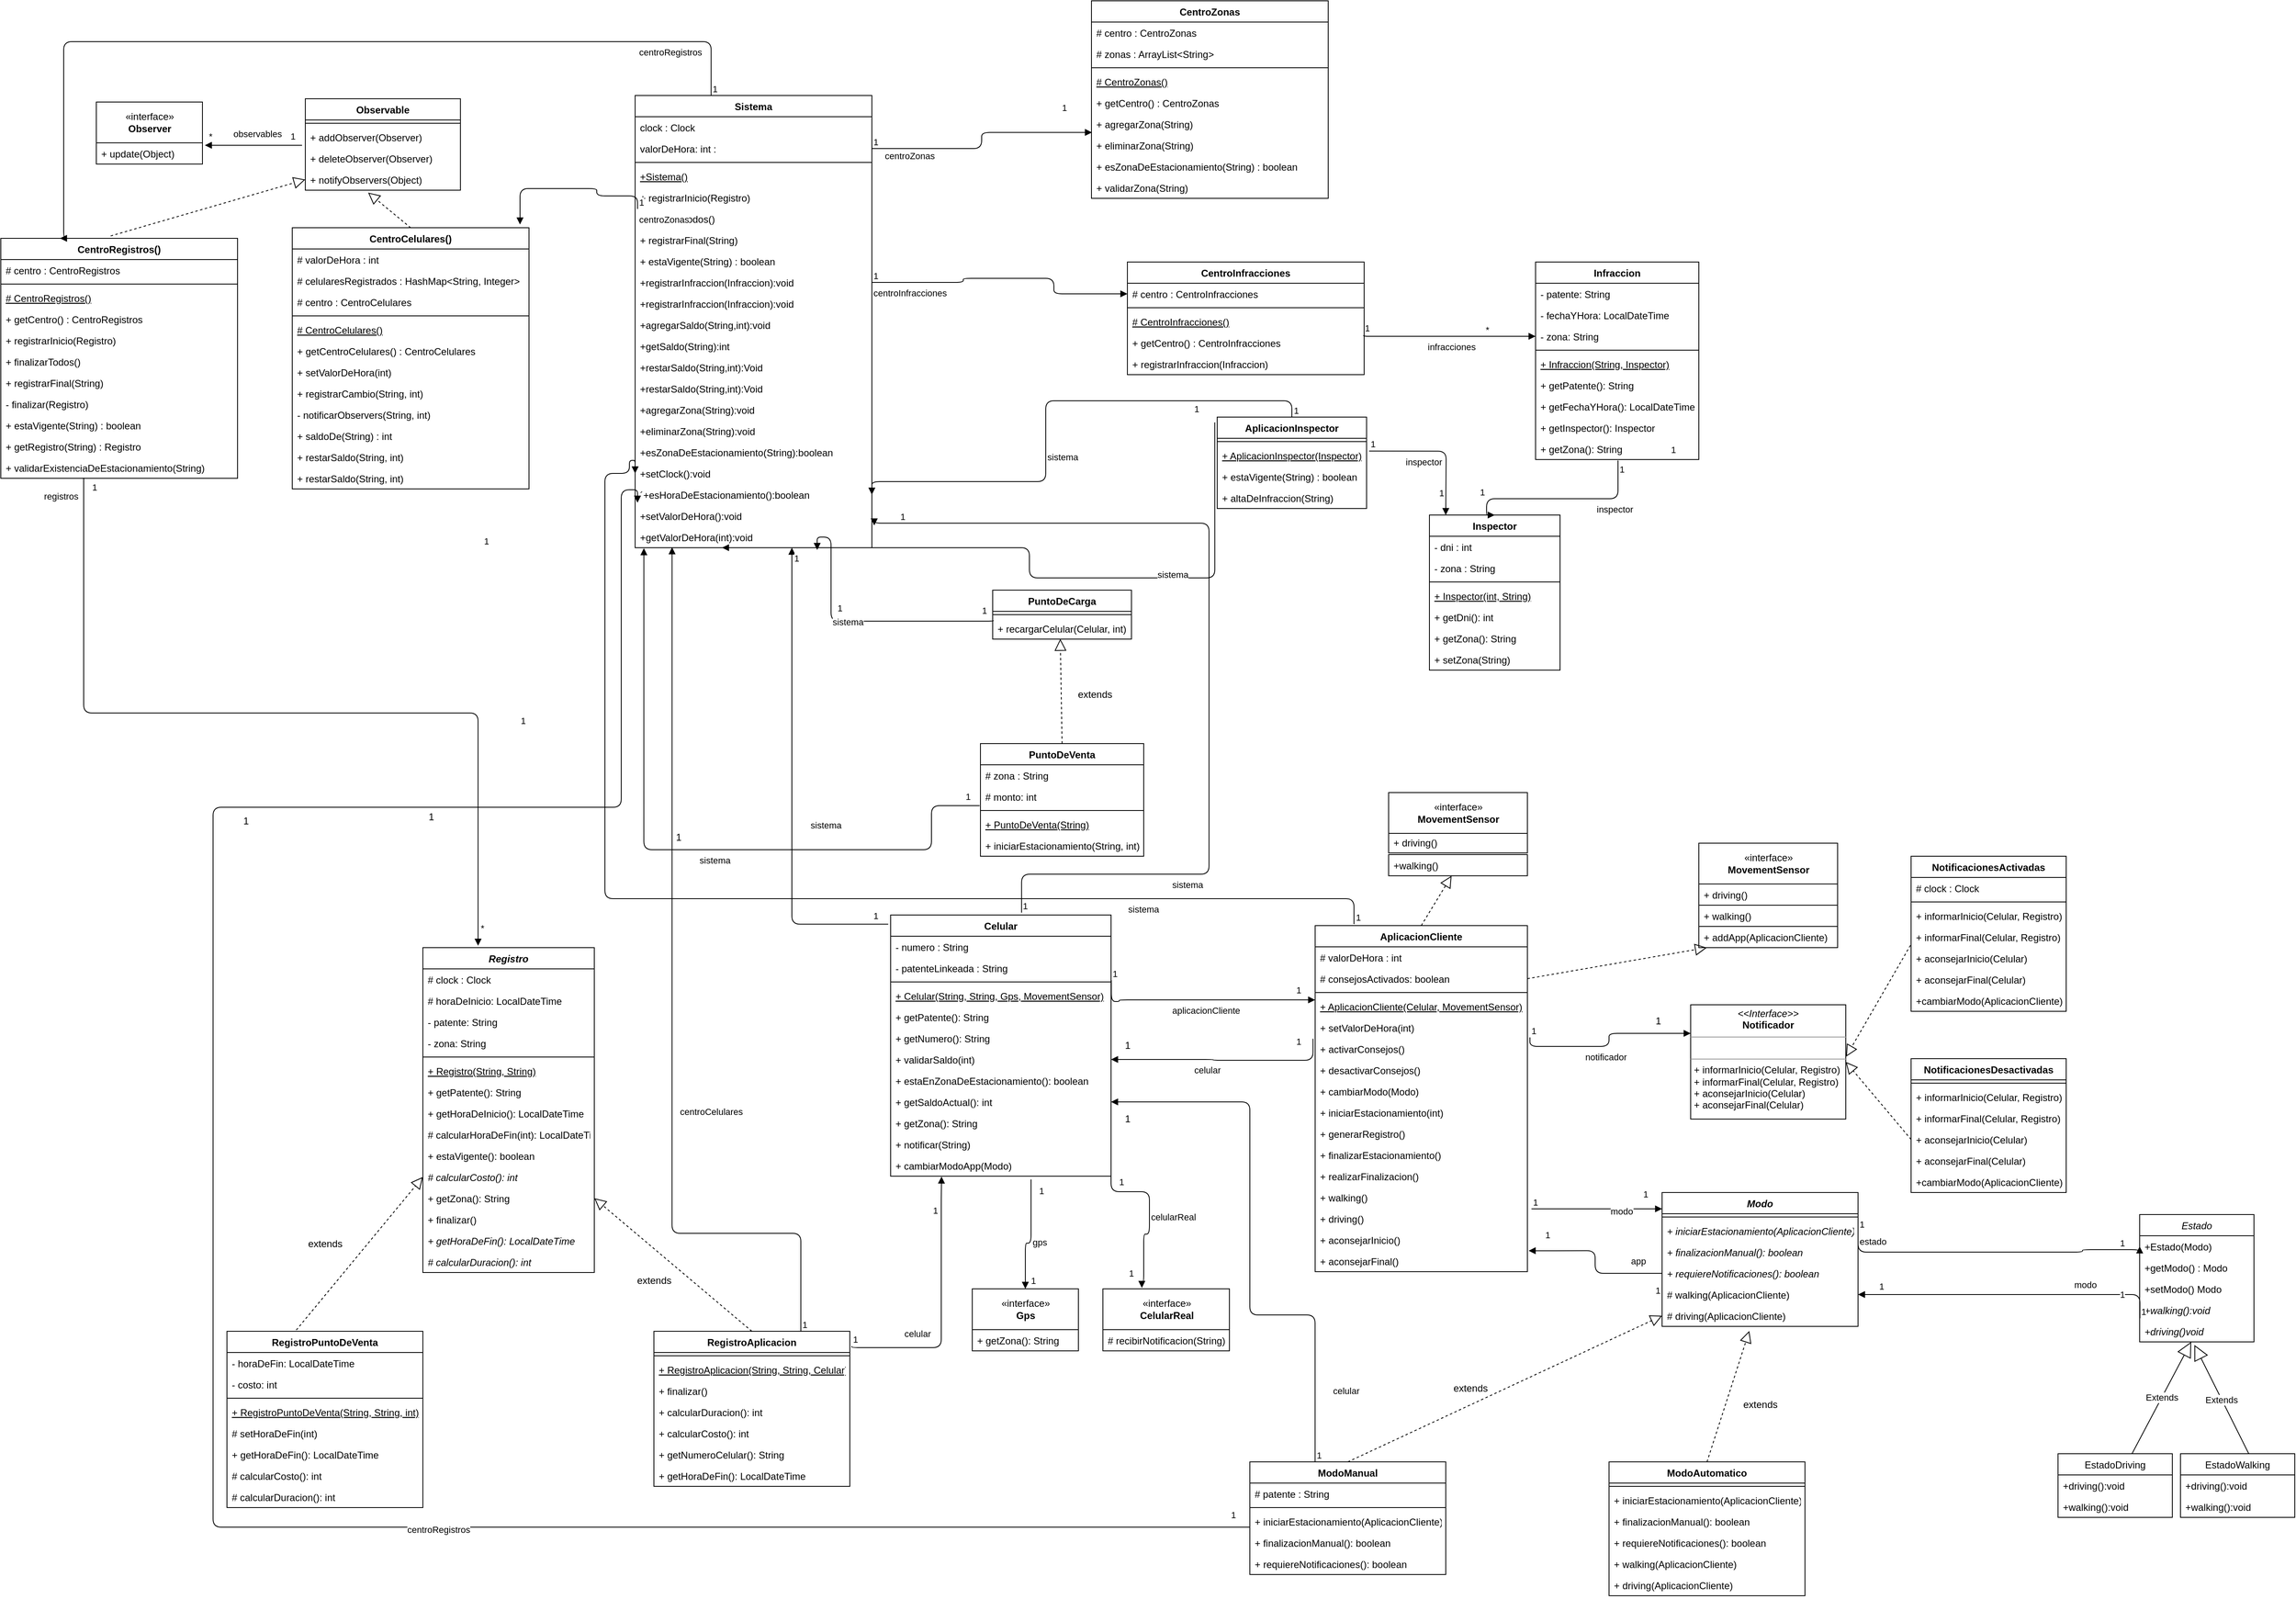 <mxfile version="13.10.4" type="github">
  <diagram id="UriEQa8C2BqxbSiIbaLs" name="Page-1">
    <mxGraphModel dx="3061" dy="2243" grid="1" gridSize="10" guides="1" tooltips="1" connect="1" arrows="1" fold="1" page="1" pageScale="1" pageWidth="827" pageHeight="1169" math="0" shadow="0">
      <root>
        <mxCell id="0" />
        <mxCell id="1" parent="0" />
        <mxCell id="7X8SiKdpSlec0oVsGJHV-5" value="AplicacionCliente" style="swimlane;fontStyle=1;align=center;verticalAlign=top;childLayout=stackLayout;horizontal=1;startSize=26;horizontalStack=0;resizeParent=1;resizeParentMax=0;resizeLast=0;collapsible=1;marginBottom=0;" parent="1" vertex="1">
          <mxGeometry x="1370" y="693" width="260" height="424" as="geometry" />
        </mxCell>
        <mxCell id="7X8SiKdpSlec0oVsGJHV-11" value="# valorDeHora : int" style="text;strokeColor=none;fillColor=none;align=left;verticalAlign=top;spacingLeft=4;spacingRight=4;overflow=hidden;rotatable=0;points=[[0,0.5],[1,0.5]];portConstraint=eastwest;" parent="7X8SiKdpSlec0oVsGJHV-5" vertex="1">
          <mxGeometry y="26" width="260" height="26" as="geometry" />
        </mxCell>
        <mxCell id="7X8SiKdpSlec0oVsGJHV-10" value="# consejosActivados: boolean" style="text;strokeColor=none;fillColor=none;align=left;verticalAlign=top;spacingLeft=4;spacingRight=4;overflow=hidden;rotatable=0;points=[[0,0.5],[1,0.5]];portConstraint=eastwest;" parent="7X8SiKdpSlec0oVsGJHV-5" vertex="1">
          <mxGeometry y="52" width="260" height="26" as="geometry" />
        </mxCell>
        <mxCell id="7X8SiKdpSlec0oVsGJHV-7" value="" style="line;strokeWidth=1;fillColor=none;align=left;verticalAlign=middle;spacingTop=-1;spacingLeft=3;spacingRight=3;rotatable=0;labelPosition=right;points=[];portConstraint=eastwest;" parent="7X8SiKdpSlec0oVsGJHV-5" vertex="1">
          <mxGeometry y="78" width="260" height="8" as="geometry" />
        </mxCell>
        <mxCell id="7X8SiKdpSlec0oVsGJHV-31" value="+ AplicacionCliente(Celular, MovementSensor)" style="text;strokeColor=none;fillColor=none;align=left;verticalAlign=top;spacingLeft=4;spacingRight=4;overflow=hidden;rotatable=0;points=[[0,0.5],[1,0.5]];portConstraint=eastwest;fontStyle=4" parent="7X8SiKdpSlec0oVsGJHV-5" vertex="1">
          <mxGeometry y="86" width="260" height="26" as="geometry" />
        </mxCell>
        <mxCell id="7X8SiKdpSlec0oVsGJHV-8" value="+ setValorDeHora(int)" style="text;strokeColor=none;fillColor=none;align=left;verticalAlign=top;spacingLeft=4;spacingRight=4;overflow=hidden;rotatable=0;points=[[0,0.5],[1,0.5]];portConstraint=eastwest;fontStyle=0" parent="7X8SiKdpSlec0oVsGJHV-5" vertex="1">
          <mxGeometry y="112" width="260" height="26" as="geometry" />
        </mxCell>
        <mxCell id="7X8SiKdpSlec0oVsGJHV-36" value="+ activarConsejos()" style="text;strokeColor=none;fillColor=none;align=left;verticalAlign=top;spacingLeft=4;spacingRight=4;overflow=hidden;rotatable=0;points=[[0,0.5],[1,0.5]];portConstraint=eastwest;fontStyle=0" parent="7X8SiKdpSlec0oVsGJHV-5" vertex="1">
          <mxGeometry y="138" width="260" height="26" as="geometry" />
        </mxCell>
        <mxCell id="7X8SiKdpSlec0oVsGJHV-35" value="+ desactivarConsejos()" style="text;strokeColor=none;fillColor=none;align=left;verticalAlign=top;spacingLeft=4;spacingRight=4;overflow=hidden;rotatable=0;points=[[0,0.5],[1,0.5]];portConstraint=eastwest;fontStyle=0" parent="7X8SiKdpSlec0oVsGJHV-5" vertex="1">
          <mxGeometry y="164" width="260" height="26" as="geometry" />
        </mxCell>
        <mxCell id="7X8SiKdpSlec0oVsGJHV-34" value="+ cambiarModo(Modo)" style="text;strokeColor=none;fillColor=none;align=left;verticalAlign=top;spacingLeft=4;spacingRight=4;overflow=hidden;rotatable=0;points=[[0,0.5],[1,0.5]];portConstraint=eastwest;fontStyle=0" parent="7X8SiKdpSlec0oVsGJHV-5" vertex="1">
          <mxGeometry y="190" width="260" height="26" as="geometry" />
        </mxCell>
        <mxCell id="7X8SiKdpSlec0oVsGJHV-33" value="+ iniciarEstacionamiento(int)" style="text;strokeColor=none;fillColor=none;align=left;verticalAlign=top;spacingLeft=4;spacingRight=4;overflow=hidden;rotatable=0;points=[[0,0.5],[1,0.5]];portConstraint=eastwest;fontStyle=0" parent="7X8SiKdpSlec0oVsGJHV-5" vertex="1">
          <mxGeometry y="216" width="260" height="26" as="geometry" />
        </mxCell>
        <mxCell id="7X8SiKdpSlec0oVsGJHV-37" value="+ generarRegistro()" style="text;strokeColor=none;fillColor=none;align=left;verticalAlign=top;spacingLeft=4;spacingRight=4;overflow=hidden;rotatable=0;points=[[0,0.5],[1,0.5]];portConstraint=eastwest;fontStyle=0" parent="7X8SiKdpSlec0oVsGJHV-5" vertex="1">
          <mxGeometry y="242" width="260" height="26" as="geometry" />
        </mxCell>
        <mxCell id="7X8SiKdpSlec0oVsGJHV-38" value="+ finalizarEstacionamiento()" style="text;strokeColor=none;fillColor=none;align=left;verticalAlign=top;spacingLeft=4;spacingRight=4;overflow=hidden;rotatable=0;points=[[0,0.5],[1,0.5]];portConstraint=eastwest;fontStyle=0" parent="7X8SiKdpSlec0oVsGJHV-5" vertex="1">
          <mxGeometry y="268" width="260" height="26" as="geometry" />
        </mxCell>
        <mxCell id="7X8SiKdpSlec0oVsGJHV-39" value="+ realizarFinalizacion()" style="text;strokeColor=none;fillColor=none;align=left;verticalAlign=top;spacingLeft=4;spacingRight=4;overflow=hidden;rotatable=0;points=[[0,0.5],[1,0.5]];portConstraint=eastwest;fontStyle=0" parent="7X8SiKdpSlec0oVsGJHV-5" vertex="1">
          <mxGeometry y="294" width="260" height="26" as="geometry" />
        </mxCell>
        <mxCell id="7X8SiKdpSlec0oVsGJHV-44" value="+ walking()" style="text;strokeColor=none;fillColor=none;align=left;verticalAlign=top;spacingLeft=4;spacingRight=4;overflow=hidden;rotatable=0;points=[[0,0.5],[1,0.5]];portConstraint=eastwest;fontStyle=0" parent="7X8SiKdpSlec0oVsGJHV-5" vertex="1">
          <mxGeometry y="320" width="260" height="26" as="geometry" />
        </mxCell>
        <mxCell id="7X8SiKdpSlec0oVsGJHV-43" value="+ driving()" style="text;strokeColor=none;fillColor=none;align=left;verticalAlign=top;spacingLeft=4;spacingRight=4;overflow=hidden;rotatable=0;points=[[0,0.5],[1,0.5]];portConstraint=eastwest;fontStyle=0" parent="7X8SiKdpSlec0oVsGJHV-5" vertex="1">
          <mxGeometry y="346" width="260" height="26" as="geometry" />
        </mxCell>
        <mxCell id="7X8SiKdpSlec0oVsGJHV-42" value="+ aconsejarInicio()" style="text;strokeColor=none;fillColor=none;align=left;verticalAlign=top;spacingLeft=4;spacingRight=4;overflow=hidden;rotatable=0;points=[[0,0.5],[1,0.5]];portConstraint=eastwest;fontStyle=0" parent="7X8SiKdpSlec0oVsGJHV-5" vertex="1">
          <mxGeometry y="372" width="260" height="26" as="geometry" />
        </mxCell>
        <mxCell id="7X8SiKdpSlec0oVsGJHV-41" value="+ aconsejarFinal()" style="text;strokeColor=none;fillColor=none;align=left;verticalAlign=top;spacingLeft=4;spacingRight=4;overflow=hidden;rotatable=0;points=[[0,0.5],[1,0.5]];portConstraint=eastwest;fontStyle=0" parent="7X8SiKdpSlec0oVsGJHV-5" vertex="1">
          <mxGeometry y="398" width="260" height="26" as="geometry" />
        </mxCell>
        <mxCell id="7X8SiKdpSlec0oVsGJHV-12" value="Celular" style="swimlane;fontStyle=1;align=center;verticalAlign=top;childLayout=stackLayout;horizontal=1;startSize=26;horizontalStack=0;resizeParent=1;resizeParentMax=0;resizeLast=0;collapsible=1;marginBottom=0;" parent="1" vertex="1">
          <mxGeometry x="850" y="680" width="270" height="320" as="geometry" />
        </mxCell>
        <mxCell id="7X8SiKdpSlec0oVsGJHV-14" value="- numero : String" style="text;strokeColor=none;fillColor=none;align=left;verticalAlign=top;spacingLeft=4;spacingRight=4;overflow=hidden;rotatable=0;points=[[0,0.5],[1,0.5]];portConstraint=eastwest;" parent="7X8SiKdpSlec0oVsGJHV-12" vertex="1">
          <mxGeometry y="26" width="270" height="26" as="geometry" />
        </mxCell>
        <mxCell id="7X8SiKdpSlec0oVsGJHV-15" value="- patenteLinkeada : String" style="text;strokeColor=none;fillColor=none;align=left;verticalAlign=top;spacingLeft=4;spacingRight=4;overflow=hidden;rotatable=0;points=[[0,0.5],[1,0.5]];portConstraint=eastwest;" parent="7X8SiKdpSlec0oVsGJHV-12" vertex="1">
          <mxGeometry y="52" width="270" height="26" as="geometry" />
        </mxCell>
        <mxCell id="7X8SiKdpSlec0oVsGJHV-17" value="" style="line;strokeWidth=1;fillColor=none;align=left;verticalAlign=middle;spacingTop=-1;spacingLeft=3;spacingRight=3;rotatable=0;labelPosition=right;points=[];portConstraint=eastwest;" parent="7X8SiKdpSlec0oVsGJHV-12" vertex="1">
          <mxGeometry y="78" width="270" height="8" as="geometry" />
        </mxCell>
        <mxCell id="7X8SiKdpSlec0oVsGJHV-297" value="+ Celular(String, String, Gps, MovementSensor)" style="text;strokeColor=none;fillColor=none;align=left;verticalAlign=top;spacingLeft=4;spacingRight=4;overflow=hidden;rotatable=0;points=[[0,0.5],[1,0.5]];portConstraint=eastwest;fontStyle=4" parent="7X8SiKdpSlec0oVsGJHV-12" vertex="1">
          <mxGeometry y="86" width="270" height="26" as="geometry" />
        </mxCell>
        <mxCell id="7X8SiKdpSlec0oVsGJHV-298" value="+ getPatente(): String" style="text;strokeColor=none;fillColor=none;align=left;verticalAlign=top;spacingLeft=4;spacingRight=4;overflow=hidden;rotatable=0;points=[[0,0.5],[1,0.5]];portConstraint=eastwest;fontStyle=0" parent="7X8SiKdpSlec0oVsGJHV-12" vertex="1">
          <mxGeometry y="112" width="270" height="26" as="geometry" />
        </mxCell>
        <mxCell id="7X8SiKdpSlec0oVsGJHV-299" value="+ getNumero(): String" style="text;strokeColor=none;fillColor=none;align=left;verticalAlign=top;spacingLeft=4;spacingRight=4;overflow=hidden;rotatable=0;points=[[0,0.5],[1,0.5]];portConstraint=eastwest;fontStyle=0" parent="7X8SiKdpSlec0oVsGJHV-12" vertex="1">
          <mxGeometry y="138" width="270" height="26" as="geometry" />
        </mxCell>
        <mxCell id="7X8SiKdpSlec0oVsGJHV-300" value="+ validarSaldo(int)" style="text;strokeColor=none;fillColor=none;align=left;verticalAlign=top;spacingLeft=4;spacingRight=4;overflow=hidden;rotatable=0;points=[[0,0.5],[1,0.5]];portConstraint=eastwest;fontStyle=0" parent="7X8SiKdpSlec0oVsGJHV-12" vertex="1">
          <mxGeometry y="164" width="270" height="26" as="geometry" />
        </mxCell>
        <mxCell id="7X8SiKdpSlec0oVsGJHV-301" value="+ estaEnZonaDeEstacionamiento(): boolean" style="text;strokeColor=none;fillColor=none;align=left;verticalAlign=top;spacingLeft=4;spacingRight=4;overflow=hidden;rotatable=0;points=[[0,0.5],[1,0.5]];portConstraint=eastwest;fontStyle=0" parent="7X8SiKdpSlec0oVsGJHV-12" vertex="1">
          <mxGeometry y="190" width="270" height="26" as="geometry" />
        </mxCell>
        <mxCell id="7X8SiKdpSlec0oVsGJHV-302" value="+ getSaldoActual(): int" style="text;strokeColor=none;fillColor=none;align=left;verticalAlign=top;spacingLeft=4;spacingRight=4;overflow=hidden;rotatable=0;points=[[0,0.5],[1,0.5]];portConstraint=eastwest;fontStyle=0" parent="7X8SiKdpSlec0oVsGJHV-12" vertex="1">
          <mxGeometry y="216" width="270" height="26" as="geometry" />
        </mxCell>
        <mxCell id="7X8SiKdpSlec0oVsGJHV-303" value="+ getZona(): String" style="text;strokeColor=none;fillColor=none;align=left;verticalAlign=top;spacingLeft=4;spacingRight=4;overflow=hidden;rotatable=0;points=[[0,0.5],[1,0.5]];portConstraint=eastwest;fontStyle=0" parent="7X8SiKdpSlec0oVsGJHV-12" vertex="1">
          <mxGeometry y="242" width="270" height="26" as="geometry" />
        </mxCell>
        <mxCell id="7X8SiKdpSlec0oVsGJHV-304" value="+ notificar(String)" style="text;strokeColor=none;fillColor=none;align=left;verticalAlign=top;spacingLeft=4;spacingRight=4;overflow=hidden;rotatable=0;points=[[0,0.5],[1,0.5]];portConstraint=eastwest;fontStyle=0" parent="7X8SiKdpSlec0oVsGJHV-12" vertex="1">
          <mxGeometry y="268" width="270" height="26" as="geometry" />
        </mxCell>
        <mxCell id="7X8SiKdpSlec0oVsGJHV-18" value="+ cambiarModoApp(Modo)" style="text;strokeColor=none;fillColor=none;align=left;verticalAlign=top;spacingLeft=4;spacingRight=4;overflow=hidden;rotatable=0;points=[[0,0.5],[1,0.5]];portConstraint=eastwest;fontStyle=0" parent="7X8SiKdpSlec0oVsGJHV-12" vertex="1">
          <mxGeometry y="294" width="270" height="26" as="geometry" />
        </mxCell>
        <mxCell id="7X8SiKdpSlec0oVsGJHV-19" value="PuntoDeCarga" style="swimlane;fontStyle=1;align=center;verticalAlign=top;childLayout=stackLayout;horizontal=1;startSize=26;horizontalStack=0;resizeParent=1;resizeParentMax=0;resizeLast=0;collapsible=1;marginBottom=0;" parent="1" vertex="1">
          <mxGeometry x="975" y="282" width="170" height="60" as="geometry" />
        </mxCell>
        <mxCell id="7X8SiKdpSlec0oVsGJHV-23" value="" style="line;strokeWidth=1;fillColor=none;align=left;verticalAlign=middle;spacingTop=-1;spacingLeft=3;spacingRight=3;rotatable=0;labelPosition=right;points=[];portConstraint=eastwest;" parent="7X8SiKdpSlec0oVsGJHV-19" vertex="1">
          <mxGeometry y="26" width="170" height="8" as="geometry" />
        </mxCell>
        <mxCell id="7X8SiKdpSlec0oVsGJHV-24" value="+ recargarCelular(Celular, int)" style="text;strokeColor=none;fillColor=none;align=left;verticalAlign=top;spacingLeft=4;spacingRight=4;overflow=hidden;rotatable=0;points=[[0,0.5],[1,0.5]];portConstraint=eastwest;" parent="7X8SiKdpSlec0oVsGJHV-19" vertex="1">
          <mxGeometry y="34" width="170" height="26" as="geometry" />
        </mxCell>
        <mxCell id="7X8SiKdpSlec0oVsGJHV-25" value="NotificacionesActivadas" style="swimlane;fontStyle=1;align=center;verticalAlign=top;childLayout=stackLayout;horizontal=1;startSize=26;horizontalStack=0;resizeParent=1;resizeParentMax=0;resizeLast=0;collapsible=1;marginBottom=0;" parent="1" vertex="1">
          <mxGeometry x="2100" y="608" width="190" height="190" as="geometry" />
        </mxCell>
        <mxCell id="7X8SiKdpSlec0oVsGJHV-26" value="# clock : Clock" style="text;strokeColor=none;fillColor=none;align=left;verticalAlign=top;spacingLeft=4;spacingRight=4;overflow=hidden;rotatable=0;points=[[0,0.5],[1,0.5]];portConstraint=eastwest;" parent="7X8SiKdpSlec0oVsGJHV-25" vertex="1">
          <mxGeometry y="26" width="190" height="26" as="geometry" />
        </mxCell>
        <mxCell id="7X8SiKdpSlec0oVsGJHV-29" value="" style="line;strokeWidth=1;fillColor=none;align=left;verticalAlign=middle;spacingTop=-1;spacingLeft=3;spacingRight=3;rotatable=0;labelPosition=right;points=[];portConstraint=eastwest;" parent="7X8SiKdpSlec0oVsGJHV-25" vertex="1">
          <mxGeometry y="52" width="190" height="8" as="geometry" />
        </mxCell>
        <mxCell id="7X8SiKdpSlec0oVsGJHV-30" value="+ informarInicio(Celular, Registro)" style="text;strokeColor=none;fillColor=none;align=left;verticalAlign=top;spacingLeft=4;spacingRight=4;overflow=hidden;rotatable=0;points=[[0,0.5],[1,0.5]];portConstraint=eastwest;" parent="7X8SiKdpSlec0oVsGJHV-25" vertex="1">
          <mxGeometry y="60" width="190" height="26" as="geometry" />
        </mxCell>
        <mxCell id="7X8SiKdpSlec0oVsGJHV-190" value="+ informarFinal(Celular, Registro)" style="text;strokeColor=none;fillColor=none;align=left;verticalAlign=top;spacingLeft=4;spacingRight=4;overflow=hidden;rotatable=0;points=[[0,0.5],[1,0.5]];portConstraint=eastwest;" parent="7X8SiKdpSlec0oVsGJHV-25" vertex="1">
          <mxGeometry y="86" width="190" height="26" as="geometry" />
        </mxCell>
        <mxCell id="7X8SiKdpSlec0oVsGJHV-188" value="+ aconsejarInicio(Celular)" style="text;strokeColor=none;fillColor=none;align=left;verticalAlign=top;spacingLeft=4;spacingRight=4;overflow=hidden;rotatable=0;points=[[0,0.5],[1,0.5]];portConstraint=eastwest;" parent="7X8SiKdpSlec0oVsGJHV-25" vertex="1">
          <mxGeometry y="112" width="190" height="26" as="geometry" />
        </mxCell>
        <mxCell id="-p8oaNCRMOStxm77lvUl-6" value="+ aconsejarFinal(Celular)" style="text;strokeColor=none;fillColor=none;align=left;verticalAlign=top;spacingLeft=4;spacingRight=4;overflow=hidden;rotatable=0;points=[[0,0.5],[1,0.5]];portConstraint=eastwest;" vertex="1" parent="7X8SiKdpSlec0oVsGJHV-25">
          <mxGeometry y="138" width="190" height="26" as="geometry" />
        </mxCell>
        <mxCell id="7X8SiKdpSlec0oVsGJHV-189" value="+cambiarModo(AplicacionCliente)" style="text;strokeColor=none;fillColor=none;align=left;verticalAlign=top;spacingLeft=4;spacingRight=4;overflow=hidden;rotatable=0;points=[[0,0.5],[1,0.5]];portConstraint=eastwest;" parent="7X8SiKdpSlec0oVsGJHV-25" vertex="1">
          <mxGeometry y="164" width="190" height="26" as="geometry" />
        </mxCell>
        <mxCell id="7X8SiKdpSlec0oVsGJHV-46" value="AplicacionInspector" style="swimlane;fontStyle=1;align=center;verticalAlign=top;childLayout=stackLayout;horizontal=1;startSize=26;horizontalStack=0;resizeParent=1;resizeParentMax=0;resizeLast=0;collapsible=1;marginBottom=0;" parent="1" vertex="1">
          <mxGeometry x="1250" y="70" width="183" height="112" as="geometry" />
        </mxCell>
        <mxCell id="7X8SiKdpSlec0oVsGJHV-50" value="" style="line;strokeWidth=1;fillColor=none;align=left;verticalAlign=middle;spacingTop=-1;spacingLeft=3;spacingRight=3;rotatable=0;labelPosition=right;points=[];portConstraint=eastwest;" parent="7X8SiKdpSlec0oVsGJHV-46" vertex="1">
          <mxGeometry y="26" width="183" height="8" as="geometry" />
        </mxCell>
        <mxCell id="7X8SiKdpSlec0oVsGJHV-51" value="+ AplicacionInspector(Inspector)" style="text;strokeColor=none;fillColor=none;align=left;verticalAlign=top;spacingLeft=4;spacingRight=4;overflow=hidden;rotatable=0;points=[[0,0.5],[1,0.5]];portConstraint=eastwest;fontStyle=4" parent="7X8SiKdpSlec0oVsGJHV-46" vertex="1">
          <mxGeometry y="34" width="183" height="26" as="geometry" />
        </mxCell>
        <mxCell id="7X8SiKdpSlec0oVsGJHV-52" value="+ estaVigente(String) : boolean" style="text;strokeColor=none;fillColor=none;align=left;verticalAlign=top;spacingLeft=4;spacingRight=4;overflow=hidden;rotatable=0;points=[[0,0.5],[1,0.5]];portConstraint=eastwest;" parent="7X8SiKdpSlec0oVsGJHV-46" vertex="1">
          <mxGeometry y="60" width="183" height="26" as="geometry" />
        </mxCell>
        <mxCell id="7X8SiKdpSlec0oVsGJHV-53" value="+ altaDeInfraccion(String)" style="text;strokeColor=none;fillColor=none;align=left;verticalAlign=top;spacingLeft=4;spacingRight=4;overflow=hidden;rotatable=0;points=[[0,0.5],[1,0.5]];portConstraint=eastwest;" parent="7X8SiKdpSlec0oVsGJHV-46" vertex="1">
          <mxGeometry y="86" width="183" height="26" as="geometry" />
        </mxCell>
        <mxCell id="7X8SiKdpSlec0oVsGJHV-66" value="«interface»&lt;br&gt;&lt;b&gt;CelularReal&lt;/b&gt;" style="html=1;" parent="1" vertex="1">
          <mxGeometry x="1110" y="1138" width="155" height="50" as="geometry" />
        </mxCell>
        <mxCell id="7X8SiKdpSlec0oVsGJHV-60" value="# recibirNotificacion(String)" style="text;fillColor=none;align=left;verticalAlign=top;spacingLeft=4;spacingRight=4;overflow=hidden;rotatable=0;points=[[0,0.5],[1,0.5]];portConstraint=eastwest;labelBorderColor=none;labelBackgroundColor=none;strokeColor=#000000;" parent="1" vertex="1">
          <mxGeometry x="1110" y="1188" width="155" height="26" as="geometry" />
        </mxCell>
        <mxCell id="7X8SiKdpSlec0oVsGJHV-71" value="Inspector" style="swimlane;fontStyle=1;align=center;verticalAlign=top;childLayout=stackLayout;horizontal=1;startSize=26;horizontalStack=0;resizeParent=1;resizeParentMax=0;resizeLast=0;collapsible=1;marginBottom=0;" parent="1" vertex="1">
          <mxGeometry x="1510" y="190" width="160" height="190" as="geometry" />
        </mxCell>
        <mxCell id="7X8SiKdpSlec0oVsGJHV-72" value="- dni : int" style="text;strokeColor=none;fillColor=none;align=left;verticalAlign=top;spacingLeft=4;spacingRight=4;overflow=hidden;rotatable=0;points=[[0,0.5],[1,0.5]];portConstraint=eastwest;" parent="7X8SiKdpSlec0oVsGJHV-71" vertex="1">
          <mxGeometry y="26" width="160" height="26" as="geometry" />
        </mxCell>
        <mxCell id="7X8SiKdpSlec0oVsGJHV-73" value="- zona : String" style="text;strokeColor=none;fillColor=none;align=left;verticalAlign=top;spacingLeft=4;spacingRight=4;overflow=hidden;rotatable=0;points=[[0,0.5],[1,0.5]];portConstraint=eastwest;" parent="7X8SiKdpSlec0oVsGJHV-71" vertex="1">
          <mxGeometry y="52" width="160" height="26" as="geometry" />
        </mxCell>
        <mxCell id="7X8SiKdpSlec0oVsGJHV-75" value="" style="line;strokeWidth=1;fillColor=none;align=left;verticalAlign=middle;spacingTop=-1;spacingLeft=3;spacingRight=3;rotatable=0;labelPosition=right;points=[];portConstraint=eastwest;" parent="7X8SiKdpSlec0oVsGJHV-71" vertex="1">
          <mxGeometry y="78" width="160" height="8" as="geometry" />
        </mxCell>
        <mxCell id="7X8SiKdpSlec0oVsGJHV-76" value="+ Inspector(int, String)" style="text;strokeColor=none;fillColor=none;align=left;verticalAlign=top;spacingLeft=4;spacingRight=4;overflow=hidden;rotatable=0;points=[[0,0.5],[1,0.5]];portConstraint=eastwest;fontStyle=4" parent="7X8SiKdpSlec0oVsGJHV-71" vertex="1">
          <mxGeometry y="86" width="160" height="26" as="geometry" />
        </mxCell>
        <mxCell id="7X8SiKdpSlec0oVsGJHV-150" value="+ getDni(): int" style="text;strokeColor=none;fillColor=none;align=left;verticalAlign=top;spacingLeft=4;spacingRight=4;overflow=hidden;rotatable=0;points=[[0,0.5],[1,0.5]];portConstraint=eastwest;" parent="7X8SiKdpSlec0oVsGJHV-71" vertex="1">
          <mxGeometry y="112" width="160" height="26" as="geometry" />
        </mxCell>
        <mxCell id="7X8SiKdpSlec0oVsGJHV-151" value="+ getZona(): String" style="text;strokeColor=none;fillColor=none;align=left;verticalAlign=top;spacingLeft=4;spacingRight=4;overflow=hidden;rotatable=0;points=[[0,0.5],[1,0.5]];portConstraint=eastwest;" parent="7X8SiKdpSlec0oVsGJHV-71" vertex="1">
          <mxGeometry y="138" width="160" height="26" as="geometry" />
        </mxCell>
        <mxCell id="7X8SiKdpSlec0oVsGJHV-152" value="+ setZona(String)" style="text;strokeColor=none;fillColor=none;align=left;verticalAlign=top;spacingLeft=4;spacingRight=4;overflow=hidden;rotatable=0;points=[[0,0.5],[1,0.5]];portConstraint=eastwest;" parent="7X8SiKdpSlec0oVsGJHV-71" vertex="1">
          <mxGeometry y="164" width="160" height="26" as="geometry" />
        </mxCell>
        <mxCell id="7X8SiKdpSlec0oVsGJHV-77" value="CentroCelulares()" style="swimlane;fontStyle=1;align=center;verticalAlign=top;childLayout=stackLayout;horizontal=1;startSize=26;horizontalStack=0;resizeParent=1;resizeParentMax=0;resizeLast=0;collapsible=1;marginBottom=0;" parent="1" vertex="1">
          <mxGeometry x="117" y="-162" width="290" height="320" as="geometry" />
        </mxCell>
        <mxCell id="7X8SiKdpSlec0oVsGJHV-78" value="# valorDeHora : int" style="text;strokeColor=none;fillColor=none;align=left;verticalAlign=top;spacingLeft=4;spacingRight=4;overflow=hidden;rotatable=0;points=[[0,0.5],[1,0.5]];portConstraint=eastwest;" parent="7X8SiKdpSlec0oVsGJHV-77" vertex="1">
          <mxGeometry y="26" width="290" height="26" as="geometry" />
        </mxCell>
        <mxCell id="7X8SiKdpSlec0oVsGJHV-79" value="# celularesRegistrados : HashMap&lt;String, Integer&gt;" style="text;strokeColor=none;fillColor=none;align=left;verticalAlign=top;spacingLeft=4;spacingRight=4;overflow=hidden;rotatable=0;points=[[0,0.5],[1,0.5]];portConstraint=eastwest;" parent="7X8SiKdpSlec0oVsGJHV-77" vertex="1">
          <mxGeometry y="52" width="290" height="26" as="geometry" />
        </mxCell>
        <mxCell id="7X8SiKdpSlec0oVsGJHV-80" value="# centro : CentroCelulares" style="text;strokeColor=none;fillColor=none;align=left;verticalAlign=top;spacingLeft=4;spacingRight=4;overflow=hidden;rotatable=0;points=[[0,0.5],[1,0.5]];portConstraint=eastwest;fontStyle=0" parent="7X8SiKdpSlec0oVsGJHV-77" vertex="1">
          <mxGeometry y="78" width="290" height="26" as="geometry" />
        </mxCell>
        <mxCell id="7X8SiKdpSlec0oVsGJHV-81" value="" style="line;strokeWidth=1;fillColor=none;align=left;verticalAlign=middle;spacingTop=-1;spacingLeft=3;spacingRight=3;rotatable=0;labelPosition=right;points=[];portConstraint=eastwest;" parent="7X8SiKdpSlec0oVsGJHV-77" vertex="1">
          <mxGeometry y="104" width="290" height="8" as="geometry" />
        </mxCell>
        <mxCell id="7X8SiKdpSlec0oVsGJHV-82" value="# CentroCelulares()" style="text;strokeColor=none;fillColor=none;align=left;verticalAlign=top;spacingLeft=4;spacingRight=4;overflow=hidden;rotatable=0;points=[[0,0.5],[1,0.5]];portConstraint=eastwest;fontStyle=4" parent="7X8SiKdpSlec0oVsGJHV-77" vertex="1">
          <mxGeometry y="112" width="290" height="26" as="geometry" />
        </mxCell>
        <mxCell id="7X8SiKdpSlec0oVsGJHV-88" value="+ getCentroCelulares() : CentroCelulares" style="text;strokeColor=none;fillColor=none;align=left;verticalAlign=top;spacingLeft=4;spacingRight=4;overflow=hidden;rotatable=0;points=[[0,0.5],[1,0.5]];portConstraint=eastwest;" parent="7X8SiKdpSlec0oVsGJHV-77" vertex="1">
          <mxGeometry y="138" width="290" height="26" as="geometry" />
        </mxCell>
        <mxCell id="7X8SiKdpSlec0oVsGJHV-87" value="+ setValorDeHora(int)" style="text;strokeColor=none;fillColor=none;align=left;verticalAlign=top;spacingLeft=4;spacingRight=4;overflow=hidden;rotatable=0;points=[[0,0.5],[1,0.5]];portConstraint=eastwest;" parent="7X8SiKdpSlec0oVsGJHV-77" vertex="1">
          <mxGeometry y="164" width="290" height="26" as="geometry" />
        </mxCell>
        <mxCell id="7X8SiKdpSlec0oVsGJHV-86" value="+ registrarCambio(String, int)" style="text;strokeColor=none;fillColor=none;align=left;verticalAlign=top;spacingLeft=4;spacingRight=4;overflow=hidden;rotatable=0;points=[[0,0.5],[1,0.5]];portConstraint=eastwest;" parent="7X8SiKdpSlec0oVsGJHV-77" vertex="1">
          <mxGeometry y="190" width="290" height="26" as="geometry" />
        </mxCell>
        <mxCell id="7X8SiKdpSlec0oVsGJHV-85" value="- notificarObservers(String, int)" style="text;strokeColor=none;fillColor=none;align=left;verticalAlign=top;spacingLeft=4;spacingRight=4;overflow=hidden;rotatable=0;points=[[0,0.5],[1,0.5]];portConstraint=eastwest;" parent="7X8SiKdpSlec0oVsGJHV-77" vertex="1">
          <mxGeometry y="216" width="290" height="26" as="geometry" />
        </mxCell>
        <mxCell id="7X8SiKdpSlec0oVsGJHV-84" value="+ saldoDe(String) : int" style="text;strokeColor=none;fillColor=none;align=left;verticalAlign=top;spacingLeft=4;spacingRight=4;overflow=hidden;rotatable=0;points=[[0,0.5],[1,0.5]];portConstraint=eastwest;" parent="7X8SiKdpSlec0oVsGJHV-77" vertex="1">
          <mxGeometry y="242" width="290" height="26" as="geometry" />
        </mxCell>
        <mxCell id="7X8SiKdpSlec0oVsGJHV-89" value="+ restarSaldo(String, int)" style="text;strokeColor=none;fillColor=none;align=left;verticalAlign=top;spacingLeft=4;spacingRight=4;overflow=hidden;rotatable=0;points=[[0,0.5],[1,0.5]];portConstraint=eastwest;" parent="7X8SiKdpSlec0oVsGJHV-77" vertex="1">
          <mxGeometry y="268" width="290" height="26" as="geometry" />
        </mxCell>
        <mxCell id="7X8SiKdpSlec0oVsGJHV-83" value="+ restarSaldo(String, int)" style="text;strokeColor=none;fillColor=none;align=left;verticalAlign=top;spacingLeft=4;spacingRight=4;overflow=hidden;rotatable=0;points=[[0,0.5],[1,0.5]];portConstraint=eastwest;" parent="7X8SiKdpSlec0oVsGJHV-77" vertex="1">
          <mxGeometry y="294" width="290" height="26" as="geometry" />
        </mxCell>
        <mxCell id="7X8SiKdpSlec0oVsGJHV-90" value="CentroInfracciones" style="swimlane;fontStyle=1;align=center;verticalAlign=top;childLayout=stackLayout;horizontal=1;startSize=26;horizontalStack=0;resizeParent=1;resizeParentMax=0;resizeLast=0;collapsible=1;marginBottom=0;" parent="1" vertex="1">
          <mxGeometry x="1140" y="-120" width="290" height="138" as="geometry" />
        </mxCell>
        <mxCell id="7X8SiKdpSlec0oVsGJHV-93" value="# centro : CentroInfracciones" style="text;strokeColor=none;fillColor=none;align=left;verticalAlign=top;spacingLeft=4;spacingRight=4;overflow=hidden;rotatable=0;points=[[0,0.5],[1,0.5]];portConstraint=eastwest;fontStyle=0" parent="7X8SiKdpSlec0oVsGJHV-90" vertex="1">
          <mxGeometry y="26" width="290" height="26" as="geometry" />
        </mxCell>
        <mxCell id="7X8SiKdpSlec0oVsGJHV-94" value="" style="line;strokeWidth=1;fillColor=none;align=left;verticalAlign=middle;spacingTop=-1;spacingLeft=3;spacingRight=3;rotatable=0;labelPosition=right;points=[];portConstraint=eastwest;" parent="7X8SiKdpSlec0oVsGJHV-90" vertex="1">
          <mxGeometry y="52" width="290" height="8" as="geometry" />
        </mxCell>
        <mxCell id="7X8SiKdpSlec0oVsGJHV-95" value="# CentroInfracciones()" style="text;strokeColor=none;fillColor=none;align=left;verticalAlign=top;spacingLeft=4;spacingRight=4;overflow=hidden;rotatable=0;points=[[0,0.5],[1,0.5]];portConstraint=eastwest;fontStyle=4" parent="7X8SiKdpSlec0oVsGJHV-90" vertex="1">
          <mxGeometry y="60" width="290" height="26" as="geometry" />
        </mxCell>
        <mxCell id="7X8SiKdpSlec0oVsGJHV-96" value="+ getCentro() : CentroInfracciones" style="text;strokeColor=none;fillColor=none;align=left;verticalAlign=top;spacingLeft=4;spacingRight=4;overflow=hidden;rotatable=0;points=[[0,0.5],[1,0.5]];portConstraint=eastwest;" parent="7X8SiKdpSlec0oVsGJHV-90" vertex="1">
          <mxGeometry y="86" width="290" height="26" as="geometry" />
        </mxCell>
        <mxCell id="7X8SiKdpSlec0oVsGJHV-97" value="+ registrarInfraccion(Infraccion)" style="text;strokeColor=none;fillColor=none;align=left;verticalAlign=top;spacingLeft=4;spacingRight=4;overflow=hidden;rotatable=0;points=[[0,0.5],[1,0.5]];portConstraint=eastwest;" parent="7X8SiKdpSlec0oVsGJHV-90" vertex="1">
          <mxGeometry y="112" width="290" height="26" as="geometry" />
        </mxCell>
        <mxCell id="7X8SiKdpSlec0oVsGJHV-104" value="CentroRegistros()" style="swimlane;fontStyle=1;align=center;verticalAlign=top;childLayout=stackLayout;horizontal=1;startSize=26;horizontalStack=0;resizeParent=1;resizeParentMax=0;resizeLast=0;collapsible=1;marginBottom=0;" parent="1" vertex="1">
          <mxGeometry x="-240" y="-149" width="290" height="294" as="geometry" />
        </mxCell>
        <mxCell id="7X8SiKdpSlec0oVsGJHV-107" value="# centro : CentroRegistros" style="text;strokeColor=none;fillColor=none;align=left;verticalAlign=top;spacingLeft=4;spacingRight=4;overflow=hidden;rotatable=0;points=[[0,0.5],[1,0.5]];portConstraint=eastwest;fontStyle=0" parent="7X8SiKdpSlec0oVsGJHV-104" vertex="1">
          <mxGeometry y="26" width="290" height="26" as="geometry" />
        </mxCell>
        <mxCell id="7X8SiKdpSlec0oVsGJHV-108" value="" style="line;strokeWidth=1;fillColor=none;align=left;verticalAlign=middle;spacingTop=-1;spacingLeft=3;spacingRight=3;rotatable=0;labelPosition=right;points=[];portConstraint=eastwest;" parent="7X8SiKdpSlec0oVsGJHV-104" vertex="1">
          <mxGeometry y="52" width="290" height="8" as="geometry" />
        </mxCell>
        <mxCell id="7X8SiKdpSlec0oVsGJHV-109" value="# CentroRegistros()" style="text;strokeColor=none;fillColor=none;align=left;verticalAlign=top;spacingLeft=4;spacingRight=4;overflow=hidden;rotatable=0;points=[[0,0.5],[1,0.5]];portConstraint=eastwest;fontStyle=4" parent="7X8SiKdpSlec0oVsGJHV-104" vertex="1">
          <mxGeometry y="60" width="290" height="26" as="geometry" />
        </mxCell>
        <mxCell id="7X8SiKdpSlec0oVsGJHV-110" value="+ getCentro() : CentroRegistros" style="text;strokeColor=none;fillColor=none;align=left;verticalAlign=top;spacingLeft=4;spacingRight=4;overflow=hidden;rotatable=0;points=[[0,0.5],[1,0.5]];portConstraint=eastwest;" parent="7X8SiKdpSlec0oVsGJHV-104" vertex="1">
          <mxGeometry y="86" width="290" height="26" as="geometry" />
        </mxCell>
        <mxCell id="7X8SiKdpSlec0oVsGJHV-111" value="+ registrarInicio(Registro)" style="text;strokeColor=none;fillColor=none;align=left;verticalAlign=top;spacingLeft=4;spacingRight=4;overflow=hidden;rotatable=0;points=[[0,0.5],[1,0.5]];portConstraint=eastwest;" parent="7X8SiKdpSlec0oVsGJHV-104" vertex="1">
          <mxGeometry y="112" width="290" height="26" as="geometry" />
        </mxCell>
        <mxCell id="7X8SiKdpSlec0oVsGJHV-112" value="+ finalizarTodos()" style="text;strokeColor=none;fillColor=none;align=left;verticalAlign=top;spacingLeft=4;spacingRight=4;overflow=hidden;rotatable=0;points=[[0,0.5],[1,0.5]];portConstraint=eastwest;" parent="7X8SiKdpSlec0oVsGJHV-104" vertex="1">
          <mxGeometry y="138" width="290" height="26" as="geometry" />
        </mxCell>
        <mxCell id="7X8SiKdpSlec0oVsGJHV-113" value="+ registrarFinal(String)" style="text;strokeColor=none;fillColor=none;align=left;verticalAlign=top;spacingLeft=4;spacingRight=4;overflow=hidden;rotatable=0;points=[[0,0.5],[1,0.5]];portConstraint=eastwest;" parent="7X8SiKdpSlec0oVsGJHV-104" vertex="1">
          <mxGeometry y="164" width="290" height="26" as="geometry" />
        </mxCell>
        <mxCell id="7X8SiKdpSlec0oVsGJHV-114" value="- finalizar(Registro)" style="text;strokeColor=none;fillColor=none;align=left;verticalAlign=top;spacingLeft=4;spacingRight=4;overflow=hidden;rotatable=0;points=[[0,0.5],[1,0.5]];portConstraint=eastwest;" parent="7X8SiKdpSlec0oVsGJHV-104" vertex="1">
          <mxGeometry y="190" width="290" height="26" as="geometry" />
        </mxCell>
        <mxCell id="7X8SiKdpSlec0oVsGJHV-115" value="+ estaVigente(String) : boolean" style="text;strokeColor=none;fillColor=none;align=left;verticalAlign=top;spacingLeft=4;spacingRight=4;overflow=hidden;rotatable=0;points=[[0,0.5],[1,0.5]];portConstraint=eastwest;" parent="7X8SiKdpSlec0oVsGJHV-104" vertex="1">
          <mxGeometry y="216" width="290" height="26" as="geometry" />
        </mxCell>
        <mxCell id="7X8SiKdpSlec0oVsGJHV-116" value="+ getRegistro(String) : Registro" style="text;strokeColor=none;fillColor=none;align=left;verticalAlign=top;spacingLeft=4;spacingRight=4;overflow=hidden;rotatable=0;points=[[0,0.5],[1,0.5]];portConstraint=eastwest;" parent="7X8SiKdpSlec0oVsGJHV-104" vertex="1">
          <mxGeometry y="242" width="290" height="26" as="geometry" />
        </mxCell>
        <mxCell id="7X8SiKdpSlec0oVsGJHV-118" value="+ validarExistenciaDeEstacionamiento(String)" style="text;strokeColor=none;fillColor=none;align=left;verticalAlign=top;spacingLeft=4;spacingRight=4;overflow=hidden;rotatable=0;points=[[0,0.5],[1,0.5]];portConstraint=eastwest;" parent="7X8SiKdpSlec0oVsGJHV-104" vertex="1">
          <mxGeometry y="268" width="290" height="26" as="geometry" />
        </mxCell>
        <mxCell id="7X8SiKdpSlec0oVsGJHV-119" value="CentroZonas" style="swimlane;fontStyle=1;align=center;verticalAlign=top;childLayout=stackLayout;horizontal=1;startSize=26;horizontalStack=0;resizeParent=1;resizeParentMax=0;resizeLast=0;collapsible=1;marginBottom=0;" parent="1" vertex="1">
          <mxGeometry x="1096" y="-440" width="290" height="242" as="geometry" />
        </mxCell>
        <mxCell id="7X8SiKdpSlec0oVsGJHV-120" value="# centro : CentroZonas" style="text;strokeColor=none;fillColor=none;align=left;verticalAlign=top;spacingLeft=4;spacingRight=4;overflow=hidden;rotatable=0;points=[[0,0.5],[1,0.5]];portConstraint=eastwest;fontStyle=0" parent="7X8SiKdpSlec0oVsGJHV-119" vertex="1">
          <mxGeometry y="26" width="290" height="26" as="geometry" />
        </mxCell>
        <mxCell id="7X8SiKdpSlec0oVsGJHV-121" value="# zonas : ArrayList&lt;String&gt;" style="text;strokeColor=none;fillColor=none;align=left;verticalAlign=top;spacingLeft=4;spacingRight=4;overflow=hidden;rotatable=0;points=[[0,0.5],[1,0.5]];portConstraint=eastwest;fontStyle=0" parent="7X8SiKdpSlec0oVsGJHV-119" vertex="1">
          <mxGeometry y="52" width="290" height="26" as="geometry" />
        </mxCell>
        <mxCell id="7X8SiKdpSlec0oVsGJHV-122" value="" style="line;strokeWidth=1;fillColor=none;align=left;verticalAlign=middle;spacingTop=-1;spacingLeft=3;spacingRight=3;rotatable=0;labelPosition=right;points=[];portConstraint=eastwest;" parent="7X8SiKdpSlec0oVsGJHV-119" vertex="1">
          <mxGeometry y="78" width="290" height="8" as="geometry" />
        </mxCell>
        <mxCell id="7X8SiKdpSlec0oVsGJHV-123" value="# CentroZonas()" style="text;strokeColor=none;fillColor=none;align=left;verticalAlign=top;spacingLeft=4;spacingRight=4;overflow=hidden;rotatable=0;points=[[0,0.5],[1,0.5]];portConstraint=eastwest;fontStyle=4" parent="7X8SiKdpSlec0oVsGJHV-119" vertex="1">
          <mxGeometry y="86" width="290" height="26" as="geometry" />
        </mxCell>
        <mxCell id="7X8SiKdpSlec0oVsGJHV-124" value="+ getCentro() : CentroZonas" style="text;strokeColor=none;fillColor=none;align=left;verticalAlign=top;spacingLeft=4;spacingRight=4;overflow=hidden;rotatable=0;points=[[0,0.5],[1,0.5]];portConstraint=eastwest;" parent="7X8SiKdpSlec0oVsGJHV-119" vertex="1">
          <mxGeometry y="112" width="290" height="26" as="geometry" />
        </mxCell>
        <mxCell id="7X8SiKdpSlec0oVsGJHV-125" value="+ agregarZona(String)" style="text;strokeColor=none;fillColor=none;align=left;verticalAlign=top;spacingLeft=4;spacingRight=4;overflow=hidden;rotatable=0;points=[[0,0.5],[1,0.5]];portConstraint=eastwest;" parent="7X8SiKdpSlec0oVsGJHV-119" vertex="1">
          <mxGeometry y="138" width="290" height="26" as="geometry" />
        </mxCell>
        <mxCell id="7X8SiKdpSlec0oVsGJHV-126" value="+ eliminarZona(String)" style="text;strokeColor=none;fillColor=none;align=left;verticalAlign=top;spacingLeft=4;spacingRight=4;overflow=hidden;rotatable=0;points=[[0,0.5],[1,0.5]];portConstraint=eastwest;" parent="7X8SiKdpSlec0oVsGJHV-119" vertex="1">
          <mxGeometry y="164" width="290" height="26" as="geometry" />
        </mxCell>
        <mxCell id="7X8SiKdpSlec0oVsGJHV-127" value="+ esZonaDeEstacionamiento(String) : boolean" style="text;strokeColor=none;fillColor=none;align=left;verticalAlign=top;spacingLeft=4;spacingRight=4;overflow=hidden;rotatable=0;points=[[0,0.5],[1,0.5]];portConstraint=eastwest;" parent="7X8SiKdpSlec0oVsGJHV-119" vertex="1">
          <mxGeometry y="190" width="290" height="26" as="geometry" />
        </mxCell>
        <mxCell id="7X8SiKdpSlec0oVsGJHV-128" value="+ validarZona(String)" style="text;strokeColor=none;fillColor=none;align=left;verticalAlign=top;spacingLeft=4;spacingRight=4;overflow=hidden;rotatable=0;points=[[0,0.5],[1,0.5]];portConstraint=eastwest;" parent="7X8SiKdpSlec0oVsGJHV-119" vertex="1">
          <mxGeometry y="216" width="290" height="26" as="geometry" />
        </mxCell>
        <mxCell id="7X8SiKdpSlec0oVsGJHV-136" value="«interface»&lt;br&gt;&lt;b&gt;Gps&lt;/b&gt;" style="html=1;" parent="1" vertex="1">
          <mxGeometry x="950" y="1138" width="130" height="50" as="geometry" />
        </mxCell>
        <mxCell id="7X8SiKdpSlec0oVsGJHV-137" value="+ driving()" style="text;fillColor=none;align=left;verticalAlign=top;spacingLeft=4;spacingRight=4;overflow=hidden;rotatable=0;points=[[0,0.5],[1,0.5]];portConstraint=eastwest;labelBorderColor=none;labelBackgroundColor=none;strokeColor=#000000;" parent="1" vertex="1">
          <mxGeometry x="1460" y="578" width="170" height="26" as="geometry" />
        </mxCell>
        <mxCell id="7X8SiKdpSlec0oVsGJHV-138" value="Infraccion" style="swimlane;fontStyle=1;align=center;verticalAlign=top;childLayout=stackLayout;horizontal=1;startSize=26;horizontalStack=0;resizeParent=1;resizeParentMax=0;resizeLast=0;collapsible=1;marginBottom=0;" parent="1" vertex="1">
          <mxGeometry x="1640" y="-120" width="200" height="242" as="geometry" />
        </mxCell>
        <mxCell id="7X8SiKdpSlec0oVsGJHV-139" value="- patente: String" style="text;strokeColor=none;fillColor=none;align=left;verticalAlign=top;spacingLeft=4;spacingRight=4;overflow=hidden;rotatable=0;points=[[0,0.5],[1,0.5]];portConstraint=eastwest;" parent="7X8SiKdpSlec0oVsGJHV-138" vertex="1">
          <mxGeometry y="26" width="200" height="26" as="geometry" />
        </mxCell>
        <mxCell id="7X8SiKdpSlec0oVsGJHV-140" value="- fechaYHora: LocalDateTime" style="text;strokeColor=none;fillColor=none;align=left;verticalAlign=top;spacingLeft=4;spacingRight=4;overflow=hidden;rotatable=0;points=[[0,0.5],[1,0.5]];portConstraint=eastwest;" parent="7X8SiKdpSlec0oVsGJHV-138" vertex="1">
          <mxGeometry y="52" width="200" height="26" as="geometry" />
        </mxCell>
        <mxCell id="7X8SiKdpSlec0oVsGJHV-141" value="- zona: String" style="text;strokeColor=none;fillColor=none;align=left;verticalAlign=top;spacingLeft=4;spacingRight=4;overflow=hidden;rotatable=0;points=[[0,0.5],[1,0.5]];portConstraint=eastwest;" parent="7X8SiKdpSlec0oVsGJHV-138" vertex="1">
          <mxGeometry y="78" width="200" height="26" as="geometry" />
        </mxCell>
        <mxCell id="7X8SiKdpSlec0oVsGJHV-142" value="" style="line;strokeWidth=1;fillColor=none;align=left;verticalAlign=middle;spacingTop=-1;spacingLeft=3;spacingRight=3;rotatable=0;labelPosition=right;points=[];portConstraint=eastwest;" parent="7X8SiKdpSlec0oVsGJHV-138" vertex="1">
          <mxGeometry y="104" width="200" height="8" as="geometry" />
        </mxCell>
        <mxCell id="7X8SiKdpSlec0oVsGJHV-143" value="+ Infraccion(String, Inspector)" style="text;strokeColor=none;fillColor=none;align=left;verticalAlign=top;spacingLeft=4;spacingRight=4;overflow=hidden;rotatable=0;points=[[0,0.5],[1,0.5]];portConstraint=eastwest;fontStyle=4" parent="7X8SiKdpSlec0oVsGJHV-138" vertex="1">
          <mxGeometry y="112" width="200" height="26" as="geometry" />
        </mxCell>
        <mxCell id="7X8SiKdpSlec0oVsGJHV-145" value="+ getPatente(): String" style="text;strokeColor=none;fillColor=none;align=left;verticalAlign=top;spacingLeft=4;spacingRight=4;overflow=hidden;rotatable=0;points=[[0,0.5],[1,0.5]];portConstraint=eastwest;" parent="7X8SiKdpSlec0oVsGJHV-138" vertex="1">
          <mxGeometry y="138" width="200" height="26" as="geometry" />
        </mxCell>
        <mxCell id="7X8SiKdpSlec0oVsGJHV-146" value="+ getFechaYHora(): LocalDateTime" style="text;strokeColor=none;fillColor=none;align=left;verticalAlign=top;spacingLeft=4;spacingRight=4;overflow=hidden;rotatable=0;points=[[0,0.5],[1,0.5]];portConstraint=eastwest;" parent="7X8SiKdpSlec0oVsGJHV-138" vertex="1">
          <mxGeometry y="164" width="200" height="26" as="geometry" />
        </mxCell>
        <mxCell id="7X8SiKdpSlec0oVsGJHV-147" value="+ getInspector(): Inspector" style="text;strokeColor=none;fillColor=none;align=left;verticalAlign=top;spacingLeft=4;spacingRight=4;overflow=hidden;rotatable=0;points=[[0,0.5],[1,0.5]];portConstraint=eastwest;" parent="7X8SiKdpSlec0oVsGJHV-138" vertex="1">
          <mxGeometry y="190" width="200" height="26" as="geometry" />
        </mxCell>
        <mxCell id="7X8SiKdpSlec0oVsGJHV-148" value="+ getZona(): String" style="text;strokeColor=none;fillColor=none;align=left;verticalAlign=top;spacingLeft=4;spacingRight=4;overflow=hidden;rotatable=0;points=[[0,0.5],[1,0.5]];portConstraint=eastwest;" parent="7X8SiKdpSlec0oVsGJHV-138" vertex="1">
          <mxGeometry y="216" width="200" height="26" as="geometry" />
        </mxCell>
        <mxCell id="7X8SiKdpSlec0oVsGJHV-153" value="Modo" style="swimlane;fontStyle=3;align=center;verticalAlign=top;childLayout=stackLayout;horizontal=1;startSize=26;horizontalStack=0;resizeParent=1;resizeParentMax=0;resizeLast=0;collapsible=1;marginBottom=0;" parent="1" vertex="1">
          <mxGeometry x="1795" y="1020" width="240" height="164" as="geometry" />
        </mxCell>
        <mxCell id="7X8SiKdpSlec0oVsGJHV-156" value="" style="line;strokeWidth=1;fillColor=none;align=left;verticalAlign=middle;spacingTop=-1;spacingLeft=3;spacingRight=3;rotatable=0;labelPosition=right;points=[];portConstraint=eastwest;" parent="7X8SiKdpSlec0oVsGJHV-153" vertex="1">
          <mxGeometry y="26" width="240" height="8" as="geometry" />
        </mxCell>
        <mxCell id="7X8SiKdpSlec0oVsGJHV-158" value="+ iniciarEstacionamiento(AplicacionCliente)" style="text;strokeColor=none;fillColor=none;align=left;verticalAlign=top;spacingLeft=4;spacingRight=4;overflow=hidden;rotatable=0;points=[[0,0.5],[1,0.5]];portConstraint=eastwest;fontStyle=2" parent="7X8SiKdpSlec0oVsGJHV-153" vertex="1">
          <mxGeometry y="34" width="240" height="26" as="geometry" />
        </mxCell>
        <mxCell id="7X8SiKdpSlec0oVsGJHV-159" value="+ finalizacionManual(): boolean" style="text;strokeColor=none;fillColor=none;align=left;verticalAlign=top;spacingLeft=4;spacingRight=4;overflow=hidden;rotatable=0;points=[[0,0.5],[1,0.5]];portConstraint=eastwest;fontStyle=2" parent="7X8SiKdpSlec0oVsGJHV-153" vertex="1">
          <mxGeometry y="60" width="240" height="26" as="geometry" />
        </mxCell>
        <mxCell id="7X8SiKdpSlec0oVsGJHV-160" value="+ requiereNotificaciones(): boolean" style="text;strokeColor=none;fillColor=none;align=left;verticalAlign=top;spacingLeft=4;spacingRight=4;overflow=hidden;rotatable=0;points=[[0,0.5],[1,0.5]];portConstraint=eastwest;fontStyle=2" parent="7X8SiKdpSlec0oVsGJHV-153" vertex="1">
          <mxGeometry y="86" width="240" height="26" as="geometry" />
        </mxCell>
        <mxCell id="7X8SiKdpSlec0oVsGJHV-161" value="# walking(AplicacionCliente)" style="text;strokeColor=none;fillColor=none;align=left;verticalAlign=top;spacingLeft=4;spacingRight=4;overflow=hidden;rotatable=0;points=[[0,0.5],[1,0.5]];portConstraint=eastwest;" parent="7X8SiKdpSlec0oVsGJHV-153" vertex="1">
          <mxGeometry y="112" width="240" height="26" as="geometry" />
        </mxCell>
        <mxCell id="7X8SiKdpSlec0oVsGJHV-162" value="# driving(AplicacionCliente)" style="text;strokeColor=none;fillColor=none;align=left;verticalAlign=top;spacingLeft=4;spacingRight=4;overflow=hidden;rotatable=0;points=[[0,0.5],[1,0.5]];portConstraint=eastwest;" parent="7X8SiKdpSlec0oVsGJHV-153" vertex="1">
          <mxGeometry y="138" width="240" height="26" as="geometry" />
        </mxCell>
        <mxCell id="7X8SiKdpSlec0oVsGJHV-163" value="ModoAutomatico" style="swimlane;fontStyle=1;align=center;verticalAlign=top;childLayout=stackLayout;horizontal=1;startSize=26;horizontalStack=0;resizeParent=1;resizeParentMax=0;resizeLast=0;collapsible=1;marginBottom=0;" parent="1" vertex="1">
          <mxGeometry x="1730" y="1350" width="240" height="164" as="geometry" />
        </mxCell>
        <mxCell id="7X8SiKdpSlec0oVsGJHV-166" value="" style="line;strokeWidth=1;fillColor=none;align=left;verticalAlign=middle;spacingTop=-1;spacingLeft=3;spacingRight=3;rotatable=0;labelPosition=right;points=[];portConstraint=eastwest;" parent="7X8SiKdpSlec0oVsGJHV-163" vertex="1">
          <mxGeometry y="26" width="240" height="8" as="geometry" />
        </mxCell>
        <mxCell id="7X8SiKdpSlec0oVsGJHV-167" value="+ iniciarEstacionamiento(AplicacionCliente)" style="text;strokeColor=none;fillColor=none;align=left;verticalAlign=top;spacingLeft=4;spacingRight=4;overflow=hidden;rotatable=0;points=[[0,0.5],[1,0.5]];portConstraint=eastwest;fontStyle=0" parent="7X8SiKdpSlec0oVsGJHV-163" vertex="1">
          <mxGeometry y="34" width="240" height="26" as="geometry" />
        </mxCell>
        <mxCell id="7X8SiKdpSlec0oVsGJHV-168" value="+ finalizacionManual(): boolean" style="text;strokeColor=none;fillColor=none;align=left;verticalAlign=top;spacingLeft=4;spacingRight=4;overflow=hidden;rotatable=0;points=[[0,0.5],[1,0.5]];portConstraint=eastwest;" parent="7X8SiKdpSlec0oVsGJHV-163" vertex="1">
          <mxGeometry y="60" width="240" height="26" as="geometry" />
        </mxCell>
        <mxCell id="7X8SiKdpSlec0oVsGJHV-169" value="+ requiereNotificaciones(): boolean" style="text;strokeColor=none;fillColor=none;align=left;verticalAlign=top;spacingLeft=4;spacingRight=4;overflow=hidden;rotatable=0;points=[[0,0.5],[1,0.5]];portConstraint=eastwest;" parent="7X8SiKdpSlec0oVsGJHV-163" vertex="1">
          <mxGeometry y="86" width="240" height="26" as="geometry" />
        </mxCell>
        <mxCell id="7X8SiKdpSlec0oVsGJHV-172" value="+ walking(AplicacionCliente)" style="text;strokeColor=none;fillColor=none;align=left;verticalAlign=top;spacingLeft=4;spacingRight=4;overflow=hidden;rotatable=0;points=[[0,0.5],[1,0.5]];portConstraint=eastwest;" parent="7X8SiKdpSlec0oVsGJHV-163" vertex="1">
          <mxGeometry y="112" width="240" height="26" as="geometry" />
        </mxCell>
        <mxCell id="7X8SiKdpSlec0oVsGJHV-174" value="+ driving(AplicacionCliente)" style="text;strokeColor=none;fillColor=none;align=left;verticalAlign=top;spacingLeft=4;spacingRight=4;overflow=hidden;rotatable=0;points=[[0,0.5],[1,0.5]];portConstraint=eastwest;" parent="7X8SiKdpSlec0oVsGJHV-163" vertex="1">
          <mxGeometry y="138" width="240" height="26" as="geometry" />
        </mxCell>
        <mxCell id="7X8SiKdpSlec0oVsGJHV-175" value="ModoManual" style="swimlane;fontStyle=1;align=center;verticalAlign=top;childLayout=stackLayout;horizontal=1;startSize=26;horizontalStack=0;resizeParent=1;resizeParentMax=0;resizeLast=0;collapsible=1;marginBottom=0;" parent="1" vertex="1">
          <mxGeometry x="1290" y="1350" width="240" height="138" as="geometry" />
        </mxCell>
        <mxCell id="7X8SiKdpSlec0oVsGJHV-183" value="# patente : String" style="text;strokeColor=none;fillColor=none;align=left;verticalAlign=top;spacingLeft=4;spacingRight=4;overflow=hidden;rotatable=0;points=[[0,0.5],[1,0.5]];portConstraint=eastwest;" parent="7X8SiKdpSlec0oVsGJHV-175" vertex="1">
          <mxGeometry y="26" width="240" height="26" as="geometry" />
        </mxCell>
        <mxCell id="7X8SiKdpSlec0oVsGJHV-176" value="" style="line;strokeWidth=1;fillColor=none;align=left;verticalAlign=middle;spacingTop=-1;spacingLeft=3;spacingRight=3;rotatable=0;labelPosition=right;points=[];portConstraint=eastwest;" parent="7X8SiKdpSlec0oVsGJHV-175" vertex="1">
          <mxGeometry y="52" width="240" height="8" as="geometry" />
        </mxCell>
        <mxCell id="7X8SiKdpSlec0oVsGJHV-177" value="+ iniciarEstacionamiento(AplicacionCliente)" style="text;strokeColor=none;fillColor=none;align=left;verticalAlign=top;spacingLeft=4;spacingRight=4;overflow=hidden;rotatable=0;points=[[0,0.5],[1,0.5]];portConstraint=eastwest;fontStyle=0" parent="7X8SiKdpSlec0oVsGJHV-175" vertex="1">
          <mxGeometry y="60" width="240" height="26" as="geometry" />
        </mxCell>
        <mxCell id="7X8SiKdpSlec0oVsGJHV-178" value="+ finalizacionManual(): boolean" style="text;strokeColor=none;fillColor=none;align=left;verticalAlign=top;spacingLeft=4;spacingRight=4;overflow=hidden;rotatable=0;points=[[0,0.5],[1,0.5]];portConstraint=eastwest;" parent="7X8SiKdpSlec0oVsGJHV-175" vertex="1">
          <mxGeometry y="86" width="240" height="26" as="geometry" />
        </mxCell>
        <mxCell id="7X8SiKdpSlec0oVsGJHV-179" value="+ requiereNotificaciones(): boolean" style="text;strokeColor=none;fillColor=none;align=left;verticalAlign=top;spacingLeft=4;spacingRight=4;overflow=hidden;rotatable=0;points=[[0,0.5],[1,0.5]];portConstraint=eastwest;" parent="7X8SiKdpSlec0oVsGJHV-175" vertex="1">
          <mxGeometry y="112" width="240" height="26" as="geometry" />
        </mxCell>
        <mxCell id="7X8SiKdpSlec0oVsGJHV-185" value="«interface»&lt;br&gt;&lt;b&gt;MovementSensor&lt;/b&gt;" style="html=1;" parent="1" vertex="1">
          <mxGeometry x="1460" y="530" width="170" height="50" as="geometry" />
        </mxCell>
        <mxCell id="7X8SiKdpSlec0oVsGJHV-186" value="+ walking()" style="text;fillColor=none;align=left;verticalAlign=top;spacingLeft=4;spacingRight=4;overflow=hidden;rotatable=0;points=[[0,0.5],[1,0.5]];portConstraint=eastwest;labelBorderColor=none;labelBackgroundColor=none;strokeColor=#000000;" parent="1" vertex="1">
          <mxGeometry x="1840" y="668" width="170" height="26" as="geometry" />
        </mxCell>
        <mxCell id="7X8SiKdpSlec0oVsGJHV-187" value="+ addApp(AplicacionCliente)" style="text;fillColor=none;align=left;verticalAlign=top;spacingLeft=4;spacingRight=4;overflow=hidden;rotatable=0;points=[[0,0.5],[1,0.5]];portConstraint=eastwest;labelBorderColor=none;labelBackgroundColor=none;strokeColor=#000000;" parent="1" vertex="1">
          <mxGeometry x="1840" y="694" width="170" height="26" as="geometry" />
        </mxCell>
        <mxCell id="7X8SiKdpSlec0oVsGJHV-191" value="Observable" style="swimlane;fontStyle=1;align=center;verticalAlign=top;childLayout=stackLayout;horizontal=1;startSize=26;horizontalStack=0;resizeParent=1;resizeParentMax=0;resizeLast=0;collapsible=1;marginBottom=0;" parent="1" vertex="1">
          <mxGeometry x="133" y="-320" width="190" height="112" as="geometry" />
        </mxCell>
        <mxCell id="7X8SiKdpSlec0oVsGJHV-193" value="" style="line;strokeWidth=1;fillColor=none;align=left;verticalAlign=middle;spacingTop=-1;spacingLeft=3;spacingRight=3;rotatable=0;labelPosition=right;points=[];portConstraint=eastwest;" parent="7X8SiKdpSlec0oVsGJHV-191" vertex="1">
          <mxGeometry y="26" width="190" height="8" as="geometry" />
        </mxCell>
        <mxCell id="7X8SiKdpSlec0oVsGJHV-194" value="+ addObserver(Observer)" style="text;strokeColor=none;fillColor=none;align=left;verticalAlign=top;spacingLeft=4;spacingRight=4;overflow=hidden;rotatable=0;points=[[0,0.5],[1,0.5]];portConstraint=eastwest;" parent="7X8SiKdpSlec0oVsGJHV-191" vertex="1">
          <mxGeometry y="34" width="190" height="26" as="geometry" />
        </mxCell>
        <mxCell id="7X8SiKdpSlec0oVsGJHV-195" value="+ deleteObserver(Observer)" style="text;strokeColor=none;fillColor=none;align=left;verticalAlign=top;spacingLeft=4;spacingRight=4;overflow=hidden;rotatable=0;points=[[0,0.5],[1,0.5]];portConstraint=eastwest;" parent="7X8SiKdpSlec0oVsGJHV-191" vertex="1">
          <mxGeometry y="60" width="190" height="26" as="geometry" />
        </mxCell>
        <mxCell id="7X8SiKdpSlec0oVsGJHV-196" value="+ notifyObservers(Object)" style="text;strokeColor=none;fillColor=none;align=left;verticalAlign=top;spacingLeft=4;spacingRight=4;overflow=hidden;rotatable=0;points=[[0,0.5],[1,0.5]];portConstraint=eastwest;" parent="7X8SiKdpSlec0oVsGJHV-191" vertex="1">
          <mxGeometry y="86" width="190" height="26" as="geometry" />
        </mxCell>
        <mxCell id="7X8SiKdpSlec0oVsGJHV-198" value="«interface»&lt;br&gt;&lt;b&gt;Observer&lt;/b&gt;" style="html=1;" parent="1" vertex="1">
          <mxGeometry x="-123" y="-316" width="130" height="50" as="geometry" />
        </mxCell>
        <mxCell id="7X8SiKdpSlec0oVsGJHV-199" value="+ update(Object)" style="text;fillColor=none;align=left;verticalAlign=top;spacingLeft=4;spacingRight=4;overflow=hidden;rotatable=0;points=[[0,0.5],[1,0.5]];portConstraint=eastwest;labelBorderColor=none;labelBackgroundColor=none;strokeColor=#000000;" parent="1" vertex="1">
          <mxGeometry x="-123" y="-266" width="130" height="26" as="geometry" />
        </mxCell>
        <mxCell id="7X8SiKdpSlec0oVsGJHV-200" value="PuntoDeVenta" style="swimlane;fontStyle=1;align=center;verticalAlign=top;childLayout=stackLayout;horizontal=1;startSize=26;horizontalStack=0;resizeParent=1;resizeParentMax=0;resizeLast=0;collapsible=1;marginBottom=0;" parent="1" vertex="1">
          <mxGeometry x="960" y="470" width="200" height="138" as="geometry" />
        </mxCell>
        <mxCell id="7X8SiKdpSlec0oVsGJHV-201" value="# zona : String" style="text;strokeColor=none;fillColor=none;align=left;verticalAlign=top;spacingLeft=4;spacingRight=4;overflow=hidden;rotatable=0;points=[[0,0.5],[1,0.5]];portConstraint=eastwest;fontStyle=0" parent="7X8SiKdpSlec0oVsGJHV-200" vertex="1">
          <mxGeometry y="26" width="200" height="26" as="geometry" />
        </mxCell>
        <mxCell id="7X8SiKdpSlec0oVsGJHV-204" value="# monto: int" style="text;strokeColor=none;fillColor=none;align=left;verticalAlign=top;spacingLeft=4;spacingRight=4;overflow=hidden;rotatable=0;points=[[0,0.5],[1,0.5]];portConstraint=eastwest;fontStyle=0" parent="7X8SiKdpSlec0oVsGJHV-200" vertex="1">
          <mxGeometry y="52" width="200" height="26" as="geometry" />
        </mxCell>
        <mxCell id="7X8SiKdpSlec0oVsGJHV-202" value="" style="line;strokeWidth=1;fillColor=none;align=left;verticalAlign=middle;spacingTop=-1;spacingLeft=3;spacingRight=3;rotatable=0;labelPosition=right;points=[];portConstraint=eastwest;" parent="7X8SiKdpSlec0oVsGJHV-200" vertex="1">
          <mxGeometry y="78" width="200" height="8" as="geometry" />
        </mxCell>
        <mxCell id="7X8SiKdpSlec0oVsGJHV-203" value="+ PuntoDeVenta(String)" style="text;strokeColor=none;fillColor=none;align=left;verticalAlign=top;spacingLeft=4;spacingRight=4;overflow=hidden;rotatable=0;points=[[0,0.5],[1,0.5]];portConstraint=eastwest;fontStyle=4" parent="7X8SiKdpSlec0oVsGJHV-200" vertex="1">
          <mxGeometry y="86" width="200" height="26" as="geometry" />
        </mxCell>
        <mxCell id="7X8SiKdpSlec0oVsGJHV-206" value="+ iniciarEstacionamiento(String, int)" style="text;strokeColor=none;fillColor=none;align=left;verticalAlign=top;spacingLeft=4;spacingRight=4;overflow=hidden;rotatable=0;points=[[0,0.5],[1,0.5]];portConstraint=eastwest;" parent="7X8SiKdpSlec0oVsGJHV-200" vertex="1">
          <mxGeometry y="112" width="200" height="26" as="geometry" />
        </mxCell>
        <mxCell id="7X8SiKdpSlec0oVsGJHV-207" value="Registro" style="swimlane;fontStyle=3;align=center;verticalAlign=top;childLayout=stackLayout;horizontal=1;startSize=26;horizontalStack=0;resizeParent=1;resizeParentMax=0;resizeLast=0;collapsible=1;marginBottom=0;" parent="1" vertex="1">
          <mxGeometry x="277" y="720" width="210" height="398" as="geometry" />
        </mxCell>
        <mxCell id="7X8SiKdpSlec0oVsGJHV-208" value="# clock : Clock" style="text;strokeColor=none;fillColor=none;align=left;verticalAlign=top;spacingLeft=4;spacingRight=4;overflow=hidden;rotatable=0;points=[[0,0.5],[1,0.5]];portConstraint=eastwest;fontStyle=0" parent="7X8SiKdpSlec0oVsGJHV-207" vertex="1">
          <mxGeometry y="26" width="210" height="26" as="geometry" />
        </mxCell>
        <mxCell id="7X8SiKdpSlec0oVsGJHV-209" value="# horaDeInicio: LocalDateTime" style="text;strokeColor=none;fillColor=none;align=left;verticalAlign=top;spacingLeft=4;spacingRight=4;overflow=hidden;rotatable=0;points=[[0,0.5],[1,0.5]];portConstraint=eastwest;fontStyle=0" parent="7X8SiKdpSlec0oVsGJHV-207" vertex="1">
          <mxGeometry y="52" width="210" height="26" as="geometry" />
        </mxCell>
        <mxCell id="7X8SiKdpSlec0oVsGJHV-210" value="- patente: String" style="text;strokeColor=none;fillColor=none;align=left;verticalAlign=top;spacingLeft=4;spacingRight=4;overflow=hidden;rotatable=0;points=[[0,0.5],[1,0.5]];portConstraint=eastwest;fontStyle=0" parent="7X8SiKdpSlec0oVsGJHV-207" vertex="1">
          <mxGeometry y="78" width="210" height="26" as="geometry" />
        </mxCell>
        <mxCell id="7X8SiKdpSlec0oVsGJHV-214" value="- zona: String" style="text;strokeColor=none;fillColor=none;align=left;verticalAlign=top;spacingLeft=4;spacingRight=4;overflow=hidden;rotatable=0;points=[[0,0.5],[1,0.5]];portConstraint=eastwest;fontStyle=0" parent="7X8SiKdpSlec0oVsGJHV-207" vertex="1">
          <mxGeometry y="104" width="210" height="26" as="geometry" />
        </mxCell>
        <mxCell id="7X8SiKdpSlec0oVsGJHV-211" value="" style="line;strokeWidth=1;fillColor=none;align=left;verticalAlign=middle;spacingTop=-1;spacingLeft=3;spacingRight=3;rotatable=0;labelPosition=right;points=[];portConstraint=eastwest;" parent="7X8SiKdpSlec0oVsGJHV-207" vertex="1">
          <mxGeometry y="130" width="210" height="8" as="geometry" />
        </mxCell>
        <mxCell id="7X8SiKdpSlec0oVsGJHV-212" value="+ Registro(String, String)" style="text;strokeColor=none;fillColor=none;align=left;verticalAlign=top;spacingLeft=4;spacingRight=4;overflow=hidden;rotatable=0;points=[[0,0.5],[1,0.5]];portConstraint=eastwest;fontStyle=4" parent="7X8SiKdpSlec0oVsGJHV-207" vertex="1">
          <mxGeometry y="138" width="210" height="26" as="geometry" />
        </mxCell>
        <mxCell id="7X8SiKdpSlec0oVsGJHV-213" value="+ getPatente(): String" style="text;strokeColor=none;fillColor=none;align=left;verticalAlign=top;spacingLeft=4;spacingRight=4;overflow=hidden;rotatable=0;points=[[0,0.5],[1,0.5]];portConstraint=eastwest;" parent="7X8SiKdpSlec0oVsGJHV-207" vertex="1">
          <mxGeometry y="164" width="210" height="26" as="geometry" />
        </mxCell>
        <mxCell id="7X8SiKdpSlec0oVsGJHV-215" value="+ getHoraDeInicio(): LocalDateTime" style="text;strokeColor=none;fillColor=none;align=left;verticalAlign=top;spacingLeft=4;spacingRight=4;overflow=hidden;rotatable=0;points=[[0,0.5],[1,0.5]];portConstraint=eastwest;" parent="7X8SiKdpSlec0oVsGJHV-207" vertex="1">
          <mxGeometry y="190" width="210" height="26" as="geometry" />
        </mxCell>
        <mxCell id="7X8SiKdpSlec0oVsGJHV-216" value="# calcularHoraDeFin(int): LocalDateTime" style="text;strokeColor=none;fillColor=none;align=left;verticalAlign=top;spacingLeft=4;spacingRight=4;overflow=hidden;rotatable=0;points=[[0,0.5],[1,0.5]];portConstraint=eastwest;" parent="7X8SiKdpSlec0oVsGJHV-207" vertex="1">
          <mxGeometry y="216" width="210" height="26" as="geometry" />
        </mxCell>
        <mxCell id="7X8SiKdpSlec0oVsGJHV-217" value="+ estaVigente(): boolean" style="text;strokeColor=none;fillColor=none;align=left;verticalAlign=top;spacingLeft=4;spacingRight=4;overflow=hidden;rotatable=0;points=[[0,0.5],[1,0.5]];portConstraint=eastwest;" parent="7X8SiKdpSlec0oVsGJHV-207" vertex="1">
          <mxGeometry y="242" width="210" height="26" as="geometry" />
        </mxCell>
        <mxCell id="7X8SiKdpSlec0oVsGJHV-218" value="# calcularCosto(): int" style="text;strokeColor=none;fillColor=none;align=left;verticalAlign=top;spacingLeft=4;spacingRight=4;overflow=hidden;rotatable=0;points=[[0,0.5],[1,0.5]];portConstraint=eastwest;fontStyle=2" parent="7X8SiKdpSlec0oVsGJHV-207" vertex="1">
          <mxGeometry y="268" width="210" height="26" as="geometry" />
        </mxCell>
        <mxCell id="7X8SiKdpSlec0oVsGJHV-219" value="+ getZona(): String" style="text;strokeColor=none;fillColor=none;align=left;verticalAlign=top;spacingLeft=4;spacingRight=4;overflow=hidden;rotatable=0;points=[[0,0.5],[1,0.5]];portConstraint=eastwest;" parent="7X8SiKdpSlec0oVsGJHV-207" vertex="1">
          <mxGeometry y="294" width="210" height="26" as="geometry" />
        </mxCell>
        <mxCell id="7X8SiKdpSlec0oVsGJHV-220" value="+ finalizar()" style="text;strokeColor=none;fillColor=none;align=left;verticalAlign=top;spacingLeft=4;spacingRight=4;overflow=hidden;rotatable=0;points=[[0,0.5],[1,0.5]];portConstraint=eastwest;" parent="7X8SiKdpSlec0oVsGJHV-207" vertex="1">
          <mxGeometry y="320" width="210" height="26" as="geometry" />
        </mxCell>
        <mxCell id="7X8SiKdpSlec0oVsGJHV-221" value="+ getHoraDeFin(): LocalDateTime" style="text;strokeColor=none;fillColor=none;align=left;verticalAlign=top;spacingLeft=4;spacingRight=4;overflow=hidden;rotatable=0;points=[[0,0.5],[1,0.5]];portConstraint=eastwest;fontStyle=2" parent="7X8SiKdpSlec0oVsGJHV-207" vertex="1">
          <mxGeometry y="346" width="210" height="26" as="geometry" />
        </mxCell>
        <mxCell id="7X8SiKdpSlec0oVsGJHV-222" value="# calcularDuracion(): int" style="text;strokeColor=none;fillColor=none;align=left;verticalAlign=top;spacingLeft=4;spacingRight=4;overflow=hidden;rotatable=0;points=[[0,0.5],[1,0.5]];portConstraint=eastwest;fontStyle=2" parent="7X8SiKdpSlec0oVsGJHV-207" vertex="1">
          <mxGeometry y="372" width="210" height="26" as="geometry" />
        </mxCell>
        <mxCell id="7X8SiKdpSlec0oVsGJHV-223" value="RegistroAplicacion" style="swimlane;fontStyle=1;align=center;verticalAlign=top;childLayout=stackLayout;horizontal=1;startSize=26;horizontalStack=0;resizeParent=1;resizeParentMax=0;resizeLast=0;collapsible=1;marginBottom=0;" parent="1" vertex="1">
          <mxGeometry x="560" y="1190" width="240" height="190" as="geometry" />
        </mxCell>
        <mxCell id="7X8SiKdpSlec0oVsGJHV-228" value="" style="line;strokeWidth=1;fillColor=none;align=left;verticalAlign=middle;spacingTop=-1;spacingLeft=3;spacingRight=3;rotatable=0;labelPosition=right;points=[];portConstraint=eastwest;" parent="7X8SiKdpSlec0oVsGJHV-223" vertex="1">
          <mxGeometry y="26" width="240" height="8" as="geometry" />
        </mxCell>
        <mxCell id="7X8SiKdpSlec0oVsGJHV-229" value="+ RegistroAplicacion(String, String, Celular)" style="text;strokeColor=none;fillColor=none;align=left;verticalAlign=top;spacingLeft=4;spacingRight=4;overflow=hidden;rotatable=0;points=[[0,0.5],[1,0.5]];portConstraint=eastwest;fontStyle=4" parent="7X8SiKdpSlec0oVsGJHV-223" vertex="1">
          <mxGeometry y="34" width="240" height="26" as="geometry" />
        </mxCell>
        <mxCell id="7X8SiKdpSlec0oVsGJHV-230" value="+ finalizar()" style="text;strokeColor=none;fillColor=none;align=left;verticalAlign=top;spacingLeft=4;spacingRight=4;overflow=hidden;rotatable=0;points=[[0,0.5],[1,0.5]];portConstraint=eastwest;" parent="7X8SiKdpSlec0oVsGJHV-223" vertex="1">
          <mxGeometry y="60" width="240" height="26" as="geometry" />
        </mxCell>
        <mxCell id="7X8SiKdpSlec0oVsGJHV-231" value="+ calcularDuracion(): int" style="text;strokeColor=none;fillColor=none;align=left;verticalAlign=top;spacingLeft=4;spacingRight=4;overflow=hidden;rotatable=0;points=[[0,0.5],[1,0.5]];portConstraint=eastwest;" parent="7X8SiKdpSlec0oVsGJHV-223" vertex="1">
          <mxGeometry y="86" width="240" height="26" as="geometry" />
        </mxCell>
        <mxCell id="7X8SiKdpSlec0oVsGJHV-232" value="+ calcularCosto(): int" style="text;strokeColor=none;fillColor=none;align=left;verticalAlign=top;spacingLeft=4;spacingRight=4;overflow=hidden;rotatable=0;points=[[0,0.5],[1,0.5]];portConstraint=eastwest;" parent="7X8SiKdpSlec0oVsGJHV-223" vertex="1">
          <mxGeometry y="112" width="240" height="26" as="geometry" />
        </mxCell>
        <mxCell id="7X8SiKdpSlec0oVsGJHV-233" value="+ getNumeroCelular(): String" style="text;strokeColor=none;fillColor=none;align=left;verticalAlign=top;spacingLeft=4;spacingRight=4;overflow=hidden;rotatable=0;points=[[0,0.5],[1,0.5]];portConstraint=eastwest;" parent="7X8SiKdpSlec0oVsGJHV-223" vertex="1">
          <mxGeometry y="138" width="240" height="26" as="geometry" />
        </mxCell>
        <mxCell id="7X8SiKdpSlec0oVsGJHV-234" value="+ getHoraDeFin(): LocalDateTime" style="text;strokeColor=none;fillColor=none;align=left;verticalAlign=top;spacingLeft=4;spacingRight=4;overflow=hidden;rotatable=0;points=[[0,0.5],[1,0.5]];portConstraint=eastwest;fontStyle=0" parent="7X8SiKdpSlec0oVsGJHV-223" vertex="1">
          <mxGeometry y="164" width="240" height="26" as="geometry" />
        </mxCell>
        <mxCell id="7X8SiKdpSlec0oVsGJHV-239" value="RegistroPuntoDeVenta" style="swimlane;fontStyle=1;align=center;verticalAlign=top;childLayout=stackLayout;horizontal=1;startSize=26;horizontalStack=0;resizeParent=1;resizeParentMax=0;resizeLast=0;collapsible=1;marginBottom=0;" parent="1" vertex="1">
          <mxGeometry x="37" y="1190" width="240" height="216" as="geometry" />
        </mxCell>
        <mxCell id="7X8SiKdpSlec0oVsGJHV-240" value="- horaDeFin: LocalDateTime" style="text;strokeColor=none;fillColor=none;align=left;verticalAlign=top;spacingLeft=4;spacingRight=4;overflow=hidden;rotatable=0;points=[[0,0.5],[1,0.5]];portConstraint=eastwest;fontStyle=0" parent="7X8SiKdpSlec0oVsGJHV-239" vertex="1">
          <mxGeometry y="26" width="240" height="26" as="geometry" />
        </mxCell>
        <mxCell id="7X8SiKdpSlec0oVsGJHV-248" value="- costo: int" style="text;strokeColor=none;fillColor=none;align=left;verticalAlign=top;spacingLeft=4;spacingRight=4;overflow=hidden;rotatable=0;points=[[0,0.5],[1,0.5]];portConstraint=eastwest;fontStyle=0" parent="7X8SiKdpSlec0oVsGJHV-239" vertex="1">
          <mxGeometry y="52" width="240" height="26" as="geometry" />
        </mxCell>
        <mxCell id="7X8SiKdpSlec0oVsGJHV-241" value="" style="line;strokeWidth=1;fillColor=none;align=left;verticalAlign=middle;spacingTop=-1;spacingLeft=3;spacingRight=3;rotatable=0;labelPosition=right;points=[];portConstraint=eastwest;" parent="7X8SiKdpSlec0oVsGJHV-239" vertex="1">
          <mxGeometry y="78" width="240" height="8" as="geometry" />
        </mxCell>
        <mxCell id="7X8SiKdpSlec0oVsGJHV-242" value="+ RegistroPuntoDeVenta(String, String, int)" style="text;strokeColor=none;fillColor=none;align=left;verticalAlign=top;spacingLeft=4;spacingRight=4;overflow=hidden;rotatable=0;points=[[0,0.5],[1,0.5]];portConstraint=eastwest;fontStyle=4" parent="7X8SiKdpSlec0oVsGJHV-239" vertex="1">
          <mxGeometry y="86" width="240" height="26" as="geometry" />
        </mxCell>
        <mxCell id="7X8SiKdpSlec0oVsGJHV-243" value="# setHoraDeFin(int)" style="text;strokeColor=none;fillColor=none;align=left;verticalAlign=top;spacingLeft=4;spacingRight=4;overflow=hidden;rotatable=0;points=[[0,0.5],[1,0.5]];portConstraint=eastwest;" parent="7X8SiKdpSlec0oVsGJHV-239" vertex="1">
          <mxGeometry y="112" width="240" height="26" as="geometry" />
        </mxCell>
        <mxCell id="7X8SiKdpSlec0oVsGJHV-244" value="+ getHoraDeFin(): LocalDateTime" style="text;strokeColor=none;fillColor=none;align=left;verticalAlign=top;spacingLeft=4;spacingRight=4;overflow=hidden;rotatable=0;points=[[0,0.5],[1,0.5]];portConstraint=eastwest;" parent="7X8SiKdpSlec0oVsGJHV-239" vertex="1">
          <mxGeometry y="138" width="240" height="26" as="geometry" />
        </mxCell>
        <mxCell id="7X8SiKdpSlec0oVsGJHV-245" value="# calcularCosto(): int" style="text;strokeColor=none;fillColor=none;align=left;verticalAlign=top;spacingLeft=4;spacingRight=4;overflow=hidden;rotatable=0;points=[[0,0.5],[1,0.5]];portConstraint=eastwest;" parent="7X8SiKdpSlec0oVsGJHV-239" vertex="1">
          <mxGeometry y="164" width="240" height="26" as="geometry" />
        </mxCell>
        <mxCell id="7X8SiKdpSlec0oVsGJHV-246" value="# calcularDuracion(): int" style="text;strokeColor=none;fillColor=none;align=left;verticalAlign=top;spacingLeft=4;spacingRight=4;overflow=hidden;rotatable=0;points=[[0,0.5],[1,0.5]];portConstraint=eastwest;" parent="7X8SiKdpSlec0oVsGJHV-239" vertex="1">
          <mxGeometry y="190" width="240" height="26" as="geometry" />
        </mxCell>
        <mxCell id="7X8SiKdpSlec0oVsGJHV-250" value="" style="endArrow=block;dashed=1;endFill=0;endSize=12;html=1;fontColor=#000000;entryX=0;entryY=0.5;entryDx=0;entryDy=0;exitX=0.464;exitY=-0.01;exitDx=0;exitDy=0;exitPerimeter=0;" parent="1" source="7X8SiKdpSlec0oVsGJHV-104" target="7X8SiKdpSlec0oVsGJHV-196" edge="1">
          <mxGeometry width="160" relative="1" as="geometry">
            <mxPoint x="-140" y="110.17" as="sourcePoint" />
            <mxPoint x="20" y="110.17" as="targetPoint" />
          </mxGeometry>
        </mxCell>
        <mxCell id="7X8SiKdpSlec0oVsGJHV-253" value="" style="endArrow=block;dashed=1;endFill=0;endSize=12;html=1;fontColor=#000000;exitX=0.5;exitY=0;exitDx=0;exitDy=0;entryX=0.405;entryY=1.115;entryDx=0;entryDy=0;entryPerimeter=0;" parent="1" source="7X8SiKdpSlec0oVsGJHV-77" target="7X8SiKdpSlec0oVsGJHV-196" edge="1">
          <mxGeometry width="160" relative="1" as="geometry">
            <mxPoint x="-185.44" y="266.8" as="sourcePoint" />
            <mxPoint x="230" y="190" as="targetPoint" />
          </mxGeometry>
        </mxCell>
        <mxCell id="7X8SiKdpSlec0oVsGJHV-255" value="registros" style="endArrow=block;endFill=1;html=1;edgeStyle=orthogonalEdgeStyle;align=left;verticalAlign=top;fontColor=#000000;exitX=0.35;exitY=0.973;exitDx=0;exitDy=0;exitPerimeter=0;entryX=0.322;entryY=-0.006;entryDx=0;entryDy=0;entryPerimeter=0;" parent="1" source="7X8SiKdpSlec0oVsGJHV-118" target="7X8SiKdpSlec0oVsGJHV-207" edge="1">
          <mxGeometry x="-0.982" y="-51" relative="1" as="geometry">
            <mxPoint x="188" y="626" as="sourcePoint" />
            <mxPoint x="330" y="690" as="targetPoint" />
            <mxPoint as="offset" />
          </mxGeometry>
        </mxCell>
        <mxCell id="7X8SiKdpSlec0oVsGJHV-256" value="1" style="edgeLabel;resizable=0;html=1;align=left;verticalAlign=bottom;" parent="7X8SiKdpSlec0oVsGJHV-255" connectable="0" vertex="1">
          <mxGeometry x="-1" relative="1" as="geometry">
            <mxPoint x="8.5" y="20.7" as="offset" />
          </mxGeometry>
        </mxCell>
        <mxCell id="7X8SiKdpSlec0oVsGJHV-257" value="*" style="edgeLabel;resizable=0;html=1;align=left;verticalAlign=bottom;" parent="1" connectable="0" vertex="1">
          <mxGeometry x="210" y="599.998" as="geometry">
            <mxPoint x="136" y="105" as="offset" />
          </mxGeometry>
        </mxCell>
        <mxCell id="7X8SiKdpSlec0oVsGJHV-259" value="sistema" style="endArrow=block;endFill=1;html=1;edgeStyle=orthogonalEdgeStyle;align=left;verticalAlign=top;fontColor=#000000;exitX=0.004;exitY=0.114;exitDx=0;exitDy=0;exitPerimeter=0;entryX=0.769;entryY=1.107;entryDx=0;entryDy=0;entryPerimeter=0;" parent="1" source="7X8SiKdpSlec0oVsGJHV-24" target="-p8oaNCRMOStxm77lvUl-86" edge="1">
          <mxGeometry x="0.265" relative="1" as="geometry">
            <mxPoint x="970.0" y="320" as="sourcePoint" />
            <mxPoint x="800" y="270" as="targetPoint" />
            <Array as="points">
              <mxPoint x="976" y="320" />
              <mxPoint x="777" y="320" />
              <mxPoint x="777" y="217" />
            </Array>
            <mxPoint as="offset" />
          </mxGeometry>
        </mxCell>
        <mxCell id="7X8SiKdpSlec0oVsGJHV-260" value="1" style="edgeLabel;resizable=0;html=1;align=left;verticalAlign=bottom;" parent="7X8SiKdpSlec0oVsGJHV-259" connectable="0" vertex="1">
          <mxGeometry x="-1" relative="1" as="geometry">
            <mxPoint x="-15.68" y="-3.96" as="offset" />
          </mxGeometry>
        </mxCell>
        <mxCell id="7X8SiKdpSlec0oVsGJHV-261" value="1" style="edgeLabel;resizable=0;html=1;align=left;verticalAlign=bottom;" parent="1" connectable="0" vertex="1">
          <mxGeometry x="782.5" y="312.004" as="geometry" />
        </mxCell>
        <mxCell id="7X8SiKdpSlec0oVsGJHV-262" value="" style="endArrow=block;dashed=1;endFill=0;endSize=12;html=1;fontColor=#000000;entryX=0.487;entryY=0.989;entryDx=0;entryDy=0;entryPerimeter=0;exitX=0.5;exitY=0;exitDx=0;exitDy=0;" parent="1" source="7X8SiKdpSlec0oVsGJHV-200" target="7X8SiKdpSlec0oVsGJHV-24" edge="1">
          <mxGeometry width="160" relative="1" as="geometry">
            <mxPoint x="890" y="460" as="sourcePoint" />
            <mxPoint x="1050" y="460" as="targetPoint" />
          </mxGeometry>
        </mxCell>
        <mxCell id="7X8SiKdpSlec0oVsGJHV-263" value="extends" style="text;align=center;fontStyle=0;verticalAlign=middle;spacingLeft=3;spacingRight=3;strokeColor=none;rotatable=0;points=[[0,0.5],[1,0.5]];portConstraint=eastwest;html=1;" parent="1" vertex="1">
          <mxGeometry x="1060" y="397" width="80" height="26" as="geometry" />
        </mxCell>
        <mxCell id="7X8SiKdpSlec0oVsGJHV-264" value="sistema" style="endArrow=block;endFill=1;html=1;edgeStyle=orthogonalEdgeStyle;align=left;verticalAlign=top;fontColor=#000000;exitX=-0.005;exitY=0.923;exitDx=0;exitDy=0;exitPerimeter=0;entryX=0.037;entryY=1.022;entryDx=0;entryDy=0;entryPerimeter=0;" parent="1" source="7X8SiKdpSlec0oVsGJHV-204" target="-p8oaNCRMOStxm77lvUl-86" edge="1">
          <mxGeometry x="-0.044" relative="1" as="geometry">
            <mxPoint x="540" y="470" as="sourcePoint" />
            <mxPoint x="390" y="453" as="targetPoint" />
            <Array as="points">
              <mxPoint x="900" y="546" />
              <mxPoint x="900" y="600" />
              <mxPoint x="548" y="600" />
            </Array>
            <mxPoint as="offset" />
          </mxGeometry>
        </mxCell>
        <mxCell id="7X8SiKdpSlec0oVsGJHV-265" value="1" style="edgeLabel;resizable=0;html=1;align=left;verticalAlign=bottom;" parent="7X8SiKdpSlec0oVsGJHV-264" connectable="0" vertex="1">
          <mxGeometry x="-1" relative="1" as="geometry">
            <mxPoint x="-19" y="-2" as="offset" />
          </mxGeometry>
        </mxCell>
        <mxCell id="7X8SiKdpSlec0oVsGJHV-266" value="1" style="edgeLabel;resizable=0;html=1;align=left;verticalAlign=bottom;" parent="1" connectable="0" vertex="1">
          <mxGeometry x="890.0" y="509.998" as="geometry">
            <mxPoint x="-495" y="-59" as="offset" />
          </mxGeometry>
        </mxCell>
        <mxCell id="7X8SiKdpSlec0oVsGJHV-267" value="infracciones" style="endArrow=block;endFill=1;html=1;edgeStyle=orthogonalEdgeStyle;align=left;verticalAlign=top;fontColor=#000000;entryX=0;entryY=0.5;entryDx=0;entryDy=0;exitX=0.998;exitY=0.147;exitDx=0;exitDy=0;exitPerimeter=0;" parent="1" source="7X8SiKdpSlec0oVsGJHV-96" target="7X8SiKdpSlec0oVsGJHV-141" edge="1">
          <mxGeometry x="-0.266" relative="1" as="geometry">
            <mxPoint x="1450" y="-29" as="sourcePoint" />
            <mxPoint x="1570" y="-38" as="targetPoint" />
            <Array as="points">
              <mxPoint x="1429" y="-29" />
            </Array>
            <mxPoint as="offset" />
          </mxGeometry>
        </mxCell>
        <mxCell id="7X8SiKdpSlec0oVsGJHV-268" value="1" style="edgeLabel;resizable=0;html=1;align=left;verticalAlign=bottom;" parent="7X8SiKdpSlec0oVsGJHV-267" connectable="0" vertex="1">
          <mxGeometry x="-1" relative="1" as="geometry" />
        </mxCell>
        <mxCell id="7X8SiKdpSlec0oVsGJHV-269" value="*" style="edgeLabel;resizable=0;html=1;align=left;verticalAlign=bottom;" parent="1" connectable="0" vertex="1">
          <mxGeometry x="1450" y="-12" as="geometry">
            <mxPoint x="127" y="-17" as="offset" />
          </mxGeometry>
        </mxCell>
        <mxCell id="7X8SiKdpSlec0oVsGJHV-270" value="inspector" style="endArrow=block;endFill=1;html=1;edgeStyle=orthogonalEdgeStyle;align=left;verticalAlign=top;fontColor=#000000;entryX=0.5;entryY=0;entryDx=0;entryDy=0;exitX=0.505;exitY=1.044;exitDx=0;exitDy=0;exitPerimeter=0;" parent="1" source="7X8SiKdpSlec0oVsGJHV-148" target="7X8SiKdpSlec0oVsGJHV-71" edge="1">
          <mxGeometry x="-0.37" relative="1" as="geometry">
            <mxPoint x="1500" y="290" as="sourcePoint" />
            <mxPoint x="1430" y="360" as="targetPoint" />
            <Array as="points">
              <mxPoint x="1741" y="170" />
              <mxPoint x="1580" y="170" />
              <mxPoint x="1580" y="190" />
            </Array>
            <mxPoint as="offset" />
          </mxGeometry>
        </mxCell>
        <mxCell id="7X8SiKdpSlec0oVsGJHV-271" value="1" style="edgeLabel;resizable=0;html=1;align=left;verticalAlign=bottom;" parent="7X8SiKdpSlec0oVsGJHV-270" connectable="0" vertex="1">
          <mxGeometry x="-1" relative="1" as="geometry">
            <mxPoint x="-0.4" y="19.58" as="offset" />
          </mxGeometry>
        </mxCell>
        <mxCell id="7X8SiKdpSlec0oVsGJHV-272" value="1" style="edgeLabel;resizable=0;html=1;align=left;verticalAlign=bottom;" parent="1" connectable="0" vertex="1">
          <mxGeometry x="1570" y="170.996" as="geometry" />
        </mxCell>
        <mxCell id="7X8SiKdpSlec0oVsGJHV-273" value="observables" style="endArrow=block;endFill=1;html=1;edgeStyle=orthogonalEdgeStyle;align=left;verticalAlign=top;fontColor=#000000;exitX=-0.021;exitY=-0.115;exitDx=0;exitDy=0;exitPerimeter=0;entryX=1.023;entryY=0.115;entryDx=0;entryDy=0;entryPerimeter=0;" parent="1" source="7X8SiKdpSlec0oVsGJHV-195" target="7X8SiKdpSlec0oVsGJHV-199" edge="1">
          <mxGeometry x="0.445" y="-27" relative="1" as="geometry">
            <mxPoint x="103" y="-180" as="sourcePoint" />
            <mxPoint x="263" y="-180" as="targetPoint" />
            <mxPoint as="offset" />
          </mxGeometry>
        </mxCell>
        <mxCell id="7X8SiKdpSlec0oVsGJHV-274" value="1" style="edgeLabel;resizable=0;html=1;align=left;verticalAlign=bottom;" parent="7X8SiKdpSlec0oVsGJHV-273" connectable="0" vertex="1">
          <mxGeometry x="-1" relative="1" as="geometry">
            <mxPoint x="-16.01" y="-3.01" as="offset" />
          </mxGeometry>
        </mxCell>
        <mxCell id="7X8SiKdpSlec0oVsGJHV-275" value="*" style="edgeLabel;resizable=0;html=1;align=left;verticalAlign=bottom;" parent="1" connectable="0" vertex="1">
          <mxGeometry x="13" y="-266" as="geometry" />
        </mxCell>
        <mxCell id="7X8SiKdpSlec0oVsGJHV-276" value="inspector" style="endArrow=block;endFill=1;html=1;edgeStyle=orthogonalEdgeStyle;align=left;verticalAlign=top;fontColor=#000000;exitX=1.017;exitY=0.295;exitDx=0;exitDy=0;exitPerimeter=0;" parent="1" source="7X8SiKdpSlec0oVsGJHV-51" edge="1">
          <mxGeometry x="-0.506" relative="1" as="geometry">
            <mxPoint x="1480" y="139" as="sourcePoint" />
            <mxPoint x="1530" y="190" as="targetPoint" />
            <mxPoint as="offset" />
          </mxGeometry>
        </mxCell>
        <mxCell id="7X8SiKdpSlec0oVsGJHV-277" value="1" style="edgeLabel;resizable=0;html=1;align=left;verticalAlign=bottom;" parent="7X8SiKdpSlec0oVsGJHV-276" connectable="0" vertex="1">
          <mxGeometry x="-1" relative="1" as="geometry" />
        </mxCell>
        <mxCell id="7X8SiKdpSlec0oVsGJHV-278" value="1" style="edgeLabel;resizable=0;html=1;align=left;verticalAlign=bottom;" parent="1" connectable="0" vertex="1">
          <mxGeometry x="1520.001" y="171.0" as="geometry" />
        </mxCell>
        <mxCell id="7X8SiKdpSlec0oVsGJHV-279" value="sistema" style="endArrow=block;endFill=1;html=1;edgeStyle=orthogonalEdgeStyle;align=left;verticalAlign=top;fontColor=#000000;exitX=0.5;exitY=0;exitDx=0;exitDy=0;entryX=1;entryY=0.5;entryDx=0;entryDy=0;" parent="1" source="7X8SiKdpSlec0oVsGJHV-46" target="-p8oaNCRMOStxm77lvUl-84" edge="1">
          <mxGeometry x="0.163" relative="1" as="geometry">
            <mxPoint x="1240" y="240" as="sourcePoint" />
            <mxPoint x="1040" y="190" as="targetPoint" />
            <Array as="points">
              <mxPoint x="1342" y="50" />
              <mxPoint x="1040" y="50" />
              <mxPoint x="1040" y="149" />
            </Array>
            <mxPoint as="offset" />
          </mxGeometry>
        </mxCell>
        <mxCell id="7X8SiKdpSlec0oVsGJHV-280" value="1" style="edgeLabel;resizable=0;html=1;align=left;verticalAlign=bottom;" parent="7X8SiKdpSlec0oVsGJHV-279" connectable="0" vertex="1">
          <mxGeometry x="-1" relative="1" as="geometry" />
        </mxCell>
        <mxCell id="7X8SiKdpSlec0oVsGJHV-281" value="1" style="edgeLabel;resizable=0;html=1;align=left;verticalAlign=bottom;" parent="1" connectable="0" vertex="1">
          <mxGeometry x="860" y="200" as="geometry" />
        </mxCell>
        <mxCell id="7X8SiKdpSlec0oVsGJHV-282" value="sistema" style="endArrow=block;endFill=1;html=1;edgeStyle=orthogonalEdgeStyle;align=left;verticalAlign=top;fontColor=#000000;exitX=-0.016;exitY=0.058;exitDx=0;exitDy=0;exitPerimeter=0;entryX=0.367;entryY=1.022;entryDx=0;entryDy=0;entryPerimeter=0;" parent="1" source="7X8SiKdpSlec0oVsGJHV-46" target="-p8oaNCRMOStxm77lvUl-86" edge="1">
          <mxGeometry x="-0.368" y="-17" relative="1" as="geometry">
            <mxPoint x="1000" y="240" as="sourcePoint" />
            <mxPoint x="320" y="240" as="targetPoint" />
            <Array as="points">
              <mxPoint x="1247" y="267" />
              <mxPoint x="1020" y="267" />
              <mxPoint x="1020" y="230" />
              <mxPoint x="643" y="230" />
            </Array>
            <mxPoint as="offset" />
          </mxGeometry>
        </mxCell>
        <mxCell id="7X8SiKdpSlec0oVsGJHV-283" value="1" style="edgeLabel;resizable=0;html=1;align=left;verticalAlign=bottom;" parent="7X8SiKdpSlec0oVsGJHV-282" connectable="0" vertex="1">
          <mxGeometry x="-1" relative="1" as="geometry">
            <mxPoint x="-27.07" y="-8" as="offset" />
          </mxGeometry>
        </mxCell>
        <mxCell id="7X8SiKdpSlec0oVsGJHV-285" value="1" style="edgeLabel;resizable=0;html=1;align=left;verticalAlign=bottom;" parent="1" connectable="0" vertex="1">
          <mxGeometry x="350.002" y="230.004" as="geometry" />
        </mxCell>
        <mxCell id="7X8SiKdpSlec0oVsGJHV-286" value="+ getZona(): String" style="text;fillColor=none;align=left;verticalAlign=top;spacingLeft=4;spacingRight=4;overflow=hidden;rotatable=0;points=[[0,0.5],[1,0.5]];portConstraint=eastwest;labelBorderColor=none;labelBackgroundColor=none;strokeColor=#000000;" parent="1" vertex="1">
          <mxGeometry x="950" y="1188" width="130" height="26" as="geometry" />
        </mxCell>
        <mxCell id="7X8SiKdpSlec0oVsGJHV-287" value="" style="endArrow=block;dashed=1;endFill=0;endSize=12;html=1;fontColor=#000000;entryX=0;entryY=0.5;entryDx=0;entryDy=0;exitX=0.354;exitY=-0.007;exitDx=0;exitDy=0;exitPerimeter=0;" parent="1" source="7X8SiKdpSlec0oVsGJHV-239" target="7X8SiKdpSlec0oVsGJHV-218" edge="1">
          <mxGeometry width="160" relative="1" as="geometry">
            <mxPoint x="110" y="1150" as="sourcePoint" />
            <mxPoint x="170" y="1030" as="targetPoint" />
          </mxGeometry>
        </mxCell>
        <mxCell id="7X8SiKdpSlec0oVsGJHV-288" value="" style="endArrow=block;dashed=1;endFill=0;endSize=12;html=1;fontColor=#000000;entryX=1;entryY=0.5;entryDx=0;entryDy=0;exitX=0.5;exitY=0;exitDx=0;exitDy=0;" parent="1" source="7X8SiKdpSlec0oVsGJHV-223" target="7X8SiKdpSlec0oVsGJHV-219" edge="1">
          <mxGeometry width="160" relative="1" as="geometry">
            <mxPoint x="672" y="1177.488" as="sourcePoint" />
            <mxPoint x="827.04" y="990.0" as="targetPoint" />
          </mxGeometry>
        </mxCell>
        <mxCell id="7X8SiKdpSlec0oVsGJHV-290" value="extends" style="text;html=1;align=center;verticalAlign=middle;resizable=0;points=[];autosize=1;" parent="1" vertex="1">
          <mxGeometry x="127" y="1073" width="60" height="20" as="geometry" />
        </mxCell>
        <mxCell id="7X8SiKdpSlec0oVsGJHV-291" value="extends" style="text;html=1;align=center;verticalAlign=middle;resizable=0;points=[];autosize=1;" parent="1" vertex="1">
          <mxGeometry x="530" y="1118" width="60" height="20" as="geometry" />
        </mxCell>
        <mxCell id="7X8SiKdpSlec0oVsGJHV-292" value="centroCelulares" style="endArrow=block;endFill=1;html=1;edgeStyle=orthogonalEdgeStyle;align=left;verticalAlign=top;fontColor=#000000;exitX=0.75;exitY=0;exitDx=0;exitDy=0;entryX=0.156;entryY=0.979;entryDx=0;entryDy=0;entryPerimeter=0;" parent="1" source="7X8SiKdpSlec0oVsGJHV-223" target="-p8oaNCRMOStxm77lvUl-86" edge="1">
          <mxGeometry x="-0.214" y="-8" relative="1" as="geometry">
            <mxPoint x="770" y="1120" as="sourcePoint" />
            <mxPoint x="580" y="650" as="targetPoint" />
            <Array as="points">
              <mxPoint x="740" y="1070" />
              <mxPoint x="582" y="1070" />
            </Array>
            <mxPoint as="offset" />
          </mxGeometry>
        </mxCell>
        <mxCell id="7X8SiKdpSlec0oVsGJHV-293" value="1" style="edgeLabel;resizable=0;html=1;align=left;verticalAlign=bottom;" parent="7X8SiKdpSlec0oVsGJHV-292" connectable="0" vertex="1">
          <mxGeometry x="-1" relative="1" as="geometry" />
        </mxCell>
        <mxCell id="7X8SiKdpSlec0oVsGJHV-294" value="1" style="text;html=1;align=center;verticalAlign=middle;resizable=0;points=[];autosize=1;" parent="1" vertex="1">
          <mxGeometry x="580" y="575" width="20" height="20" as="geometry" />
        </mxCell>
        <mxCell id="7X8SiKdpSlec0oVsGJHV-295" value="celular" style="endArrow=block;endFill=1;html=1;edgeStyle=orthogonalEdgeStyle;align=left;verticalAlign=top;fontColor=#000000;entryX=0.231;entryY=1.018;entryDx=0;entryDy=0;entryPerimeter=0;exitX=1.01;exitY=0.096;exitDx=0;exitDy=0;exitPerimeter=0;" parent="1" source="7X8SiKdpSlec0oVsGJHV-223" target="7X8SiKdpSlec0oVsGJHV-18" edge="1">
          <mxGeometry x="-0.598" y="30" relative="1" as="geometry">
            <mxPoint x="830" y="1210" as="sourcePoint" />
            <mxPoint x="900" y="1050" as="targetPoint" />
            <Array as="points">
              <mxPoint x="802" y="1210" />
              <mxPoint x="912" y="1210" />
              <mxPoint x="912" y="1027" />
            </Array>
            <mxPoint as="offset" />
          </mxGeometry>
        </mxCell>
        <mxCell id="7X8SiKdpSlec0oVsGJHV-296" value="1" style="edgeLabel;resizable=0;html=1;align=left;verticalAlign=bottom;" parent="7X8SiKdpSlec0oVsGJHV-295" connectable="0" vertex="1">
          <mxGeometry x="-1" relative="1" as="geometry" />
        </mxCell>
        <mxCell id="7X8SiKdpSlec0oVsGJHV-305" value="1" style="edgeLabel;resizable=0;html=1;align=left;verticalAlign=bottom;" parent="1" connectable="0" vertex="1">
          <mxGeometry x="900.0" y="1050" as="geometry" />
        </mxCell>
        <mxCell id="7X8SiKdpSlec0oVsGJHV-306" value="sistema" style="endArrow=block;endFill=1;html=1;edgeStyle=orthogonalEdgeStyle;align=left;verticalAlign=top;fontColor=#000000;exitX=-0.011;exitY=0.035;exitDx=0;exitDy=0;exitPerimeter=0;" parent="1" source="7X8SiKdpSlec0oVsGJHV-12" target="-p8oaNCRMOStxm77lvUl-86" edge="1">
          <mxGeometry x="-0.129" y="-21" relative="1" as="geometry">
            <mxPoint x="760" y="690" as="sourcePoint" />
            <mxPoint x="729" y="580" as="targetPoint" />
            <Array as="points">
              <mxPoint x="729" y="691" />
            </Array>
            <mxPoint as="offset" />
          </mxGeometry>
        </mxCell>
        <mxCell id="7X8SiKdpSlec0oVsGJHV-307" value="1" style="edgeLabel;resizable=0;html=1;align=left;verticalAlign=bottom;" parent="7X8SiKdpSlec0oVsGJHV-306" connectable="0" vertex="1">
          <mxGeometry x="-1" relative="1" as="geometry">
            <mxPoint x="-20.03" y="-2.11" as="offset" />
          </mxGeometry>
        </mxCell>
        <mxCell id="7X8SiKdpSlec0oVsGJHV-308" value="1" style="edgeLabel;resizable=0;html=1;align=left;verticalAlign=bottom;" parent="1" connectable="0" vertex="1">
          <mxGeometry x="730.0" y="251" as="geometry" />
        </mxCell>
        <mxCell id="7X8SiKdpSlec0oVsGJHV-309" value="sistema" style="endArrow=block;endFill=1;html=1;edgeStyle=orthogonalEdgeStyle;align=left;verticalAlign=top;fontColor=#000000;exitX=0.594;exitY=-0.009;exitDx=0;exitDy=0;exitPerimeter=0;entryX=1.01;entryY=-0.046;entryDx=0;entryDy=0;entryPerimeter=0;" parent="1" source="7X8SiKdpSlec0oVsGJHV-12" edge="1" target="-p8oaNCRMOStxm77lvUl-86">
          <mxGeometry x="-0.589" relative="1" as="geometry">
            <mxPoint x="1203" y="630" as="sourcePoint" />
            <mxPoint x="1230" y="210" as="targetPoint" />
            <Array as="points">
              <mxPoint x="1010" y="630" />
              <mxPoint x="1240" y="630" />
              <mxPoint x="1240" y="200" />
              <mxPoint x="830" y="200" />
            </Array>
            <mxPoint as="offset" />
          </mxGeometry>
        </mxCell>
        <mxCell id="7X8SiKdpSlec0oVsGJHV-310" value="1" style="edgeLabel;resizable=0;html=1;align=left;verticalAlign=bottom;" parent="7X8SiKdpSlec0oVsGJHV-309" connectable="0" vertex="1">
          <mxGeometry x="-1" relative="1" as="geometry" />
        </mxCell>
        <mxCell id="7X8SiKdpSlec0oVsGJHV-311" value="1" style="edgeLabel;resizable=0;html=1;align=left;verticalAlign=bottom;" parent="1" connectable="0" vertex="1">
          <mxGeometry x="1430" y="250.996" as="geometry">
            <mxPoint x="374" y="-132" as="offset" />
          </mxGeometry>
        </mxCell>
        <mxCell id="7X8SiKdpSlec0oVsGJHV-312" value="aplicacionCliente" style="endArrow=block;endFill=1;html=1;edgeStyle=orthogonalEdgeStyle;align=left;verticalAlign=top;fontColor=#000000;entryX=0;entryY=0.5;entryDx=0;entryDy=0;exitX=1.001;exitY=0.25;exitDx=0;exitDy=0;exitPerimeter=0;" parent="1" source="7X8SiKdpSlec0oVsGJHV-17" edge="1">
          <mxGeometry x="-0.271" relative="1" as="geometry">
            <mxPoint x="1140" y="780" as="sourcePoint" />
            <mxPoint x="1370.0" y="784" as="targetPoint" />
            <Array as="points">
              <mxPoint x="1130" y="786" />
              <mxPoint x="1130" y="784" />
            </Array>
            <mxPoint as="offset" />
          </mxGeometry>
        </mxCell>
        <mxCell id="7X8SiKdpSlec0oVsGJHV-313" value="1" style="edgeLabel;resizable=0;html=1;align=left;verticalAlign=bottom;" parent="7X8SiKdpSlec0oVsGJHV-312" connectable="0" vertex="1">
          <mxGeometry x="-1" relative="1" as="geometry" />
        </mxCell>
        <mxCell id="7X8SiKdpSlec0oVsGJHV-314" value="1" style="edgeLabel;resizable=0;html=1;align=left;verticalAlign=bottom;" parent="1" connectable="0" vertex="1">
          <mxGeometry x="1345" y="780" as="geometry" />
        </mxCell>
        <mxCell id="7X8SiKdpSlec0oVsGJHV-315" value="gps" style="endArrow=block;endFill=1;html=1;edgeStyle=orthogonalEdgeStyle;align=left;verticalAlign=top;fontColor=#000000;exitX=0.637;exitY=1.154;exitDx=0;exitDy=0;exitPerimeter=0;entryX=0.5;entryY=0;entryDx=0;entryDy=0;" parent="1" source="7X8SiKdpSlec0oVsGJHV-18" target="7X8SiKdpSlec0oVsGJHV-136" edge="1">
          <mxGeometry x="-0.096" relative="1" as="geometry">
            <mxPoint x="910" y="1080" as="sourcePoint" />
            <mxPoint x="1070" y="1080" as="targetPoint" />
            <Array as="points">
              <mxPoint x="1022" y="1082" />
              <mxPoint x="1015" y="1082" />
            </Array>
            <mxPoint as="offset" />
          </mxGeometry>
        </mxCell>
        <mxCell id="7X8SiKdpSlec0oVsGJHV-316" value="1" style="edgeLabel;resizable=0;html=1;align=left;verticalAlign=bottom;" parent="7X8SiKdpSlec0oVsGJHV-315" connectable="0" vertex="1">
          <mxGeometry x="-1" relative="1" as="geometry">
            <mxPoint x="8.01" y="22" as="offset" />
          </mxGeometry>
        </mxCell>
        <mxCell id="7X8SiKdpSlec0oVsGJHV-317" value="1" style="edgeLabel;resizable=0;html=1;align=left;verticalAlign=bottom;" parent="1" connectable="0" vertex="1">
          <mxGeometry x="1045" y="1073.004" as="geometry">
            <mxPoint x="-25" y="63" as="offset" />
          </mxGeometry>
        </mxCell>
        <mxCell id="7X8SiKdpSlec0oVsGJHV-318" value="celularReal" style="endArrow=block;endFill=1;html=1;edgeStyle=orthogonalEdgeStyle;align=left;verticalAlign=top;fontColor=#000000;exitX=1;exitY=0.731;exitDx=0;exitDy=0;exitPerimeter=0;entryX=0.308;entryY=-0.022;entryDx=0;entryDy=0;entryPerimeter=0;" parent="1" source="7X8SiKdpSlec0oVsGJHV-18" target="7X8SiKdpSlec0oVsGJHV-66" edge="1">
          <mxGeometry x="-0.096" relative="1" as="geometry">
            <mxPoint x="1167.02" y="1019.004" as="sourcePoint" />
            <mxPoint x="1160.03" y="1127" as="targetPoint" />
            <Array as="points">
              <mxPoint x="1167" y="1019" />
              <mxPoint x="1167" y="1071" />
              <mxPoint x="1160" y="1071" />
              <mxPoint x="1160" y="1130" />
              <mxPoint x="1158" y="1130" />
            </Array>
            <mxPoint as="offset" />
          </mxGeometry>
        </mxCell>
        <mxCell id="7X8SiKdpSlec0oVsGJHV-319" value="1" style="edgeLabel;resizable=0;html=1;align=left;verticalAlign=bottom;" parent="7X8SiKdpSlec0oVsGJHV-318" connectable="0" vertex="1">
          <mxGeometry x="-1" relative="1" as="geometry">
            <mxPoint x="8.01" y="22" as="offset" />
          </mxGeometry>
        </mxCell>
        <mxCell id="7X8SiKdpSlec0oVsGJHV-320" value="1" style="edgeLabel;resizable=0;html=1;align=left;verticalAlign=bottom;" parent="1" connectable="0" vertex="1">
          <mxGeometry x="1140" y="1127.996" as="geometry" />
        </mxCell>
        <mxCell id="7X8SiKdpSlec0oVsGJHV-321" value="sistema" style="endArrow=block;endFill=1;html=1;edgeStyle=orthogonalEdgeStyle;align=left;verticalAlign=top;fontColor=#000000;exitX=0.183;exitY=-0.004;exitDx=0;exitDy=0;exitPerimeter=0;entryX=0;entryY=0.5;entryDx=0;entryDy=0;" parent="1" source="7X8SiKdpSlec0oVsGJHV-5" target="-p8oaNCRMOStxm77lvUl-83" edge="1">
          <mxGeometry x="-0.598" relative="1" as="geometry">
            <mxPoint x="1180" y="680" as="sourcePoint" />
            <mxPoint x="510" y="139" as="targetPoint" />
            <Array as="points">
              <mxPoint x="1418" y="660" />
              <mxPoint x="500" y="660" />
              <mxPoint x="500" y="139" />
              <mxPoint x="530" y="139" />
              <mxPoint x="530" y="123" />
            </Array>
            <mxPoint as="offset" />
          </mxGeometry>
        </mxCell>
        <mxCell id="7X8SiKdpSlec0oVsGJHV-322" value="1" style="edgeLabel;resizable=0;html=1;align=left;verticalAlign=bottom;" parent="7X8SiKdpSlec0oVsGJHV-321" connectable="0" vertex="1">
          <mxGeometry x="-1" relative="1" as="geometry" />
        </mxCell>
        <mxCell id="7X8SiKdpSlec0oVsGJHV-323" value="1" style="text;html=1;align=center;verticalAlign=middle;resizable=0;points=[];autosize=1;" parent="1" vertex="1">
          <mxGeometry x="277" y="550" width="20" height="20" as="geometry" />
        </mxCell>
        <mxCell id="7X8SiKdpSlec0oVsGJHV-328" value="celular" style="endArrow=block;endFill=1;html=1;edgeStyle=orthogonalEdgeStyle;align=left;verticalAlign=top;fontColor=#000000;entryX=1;entryY=0.5;entryDx=0;entryDy=0;exitX=-0.01;exitY=0.023;exitDx=0;exitDy=0;exitPerimeter=0;" parent="1" source="7X8SiKdpSlec0oVsGJHV-36" target="7X8SiKdpSlec0oVsGJHV-300" edge="1">
          <mxGeometry x="0.272" relative="1" as="geometry">
            <mxPoint x="1340" y="840" as="sourcePoint" />
            <mxPoint x="1170" y="900" as="targetPoint" />
            <Array as="points">
              <mxPoint x="1245" y="858" />
            </Array>
            <mxPoint as="offset" />
          </mxGeometry>
        </mxCell>
        <mxCell id="7X8SiKdpSlec0oVsGJHV-329" value="1" style="edgeLabel;resizable=0;html=1;align=left;verticalAlign=bottom;" parent="7X8SiKdpSlec0oVsGJHV-328" connectable="0" vertex="1">
          <mxGeometry x="-1" relative="1" as="geometry">
            <mxPoint x="-22.4" y="12.4" as="offset" />
          </mxGeometry>
        </mxCell>
        <mxCell id="7X8SiKdpSlec0oVsGJHV-330" value="1" style="text;html=1;align=center;verticalAlign=middle;resizable=0;points=[];autosize=1;" parent="1" vertex="1">
          <mxGeometry x="1130" y="830" width="20" height="20" as="geometry" />
        </mxCell>
        <mxCell id="7X8SiKdpSlec0oVsGJHV-331" value="notificador" style="endArrow=block;endFill=1;html=1;edgeStyle=orthogonalEdgeStyle;align=left;verticalAlign=top;fontColor=#000000;exitX=1.012;exitY=0.962;exitDx=0;exitDy=0;exitPerimeter=0;entryX=0;entryY=0.25;entryDx=0;entryDy=0;" parent="1" source="7X8SiKdpSlec0oVsGJHV-8" target="-p8oaNCRMOStxm77lvUl-5" edge="1">
          <mxGeometry x="-0.314" relative="1" as="geometry">
            <mxPoint x="1640" y="830" as="sourcePoint" />
            <mxPoint x="1820" y="829" as="targetPoint" />
            <mxPoint as="offset" />
          </mxGeometry>
        </mxCell>
        <mxCell id="7X8SiKdpSlec0oVsGJHV-332" value="1" style="edgeLabel;resizable=0;html=1;align=left;verticalAlign=bottom;" parent="7X8SiKdpSlec0oVsGJHV-331" connectable="0" vertex="1">
          <mxGeometry x="-1" relative="1" as="geometry" />
        </mxCell>
        <mxCell id="7X8SiKdpSlec0oVsGJHV-333" value="1" style="text;html=1;align=center;verticalAlign=middle;resizable=0;points=[];autosize=1;" parent="1" vertex="1">
          <mxGeometry x="1780" y="800" width="20" height="20" as="geometry" />
        </mxCell>
        <mxCell id="7X8SiKdpSlec0oVsGJHV-334" value="modo" style="endArrow=block;endFill=1;html=1;edgeStyle=orthogonalEdgeStyle;align=left;verticalAlign=top;fontColor=#000000;" parent="1" edge="1">
          <mxGeometry x="0.188" y="10" relative="1" as="geometry">
            <mxPoint x="1635" y="1040" as="sourcePoint" />
            <mxPoint x="1795" y="1040" as="targetPoint" />
            <mxPoint as="offset" />
          </mxGeometry>
        </mxCell>
        <mxCell id="7X8SiKdpSlec0oVsGJHV-335" value="1" style="edgeLabel;resizable=0;html=1;align=left;verticalAlign=bottom;" parent="7X8SiKdpSlec0oVsGJHV-334" connectable="0" vertex="1">
          <mxGeometry x="-1" relative="1" as="geometry" />
        </mxCell>
        <mxCell id="7X8SiKdpSlec0oVsGJHV-336" value="1" style="edgeLabel;resizable=0;html=1;align=left;verticalAlign=bottom;" parent="1" connectable="0" vertex="1">
          <mxGeometry x="1770" y="1030" as="geometry" />
        </mxCell>
        <mxCell id="7X8SiKdpSlec0oVsGJHV-337" value="" style="endArrow=block;dashed=1;endFill=0;endSize=12;html=1;fontColor=#000000;entryX=0.445;entryY=1.214;entryDx=0;entryDy=0;entryPerimeter=0;exitX=0.5;exitY=0;exitDx=0;exitDy=0;" parent="1" source="7X8SiKdpSlec0oVsGJHV-163" target="7X8SiKdpSlec0oVsGJHV-162" edge="1">
          <mxGeometry width="160" relative="1" as="geometry">
            <mxPoint x="1560" y="1320" as="sourcePoint" />
            <mxPoint x="1720" y="1320" as="targetPoint" />
          </mxGeometry>
        </mxCell>
        <mxCell id="7X8SiKdpSlec0oVsGJHV-338" value="" style="endArrow=block;dashed=1;endFill=0;endSize=12;html=1;fontColor=#000000;entryX=0;entryY=0.5;entryDx=0;entryDy=0;exitX=0.5;exitY=0;exitDx=0;exitDy=0;" parent="1" source="7X8SiKdpSlec0oVsGJHV-175" target="7X8SiKdpSlec0oVsGJHV-162" edge="1">
          <mxGeometry width="160" relative="1" as="geometry">
            <mxPoint x="1500" y="1314.44" as="sourcePoint" />
            <mxPoint x="1551.8" y="1180.004" as="targetPoint" />
          </mxGeometry>
        </mxCell>
        <mxCell id="7X8SiKdpSlec0oVsGJHV-339" value="extends" style="text;html=1;align=center;verticalAlign=middle;resizable=0;points=[];autosize=1;" parent="1" vertex="1">
          <mxGeometry x="1885" y="1270" width="60" height="20" as="geometry" />
        </mxCell>
        <mxCell id="7X8SiKdpSlec0oVsGJHV-340" value="extends" style="text;html=1;align=center;verticalAlign=middle;resizable=0;points=[];autosize=1;" parent="1" vertex="1">
          <mxGeometry x="1530" y="1250" width="60" height="20" as="geometry" />
        </mxCell>
        <mxCell id="7X8SiKdpSlec0oVsGJHV-341" value="celular" style="endArrow=block;endFill=1;html=1;edgeStyle=orthogonalEdgeStyle;align=left;verticalAlign=top;fontColor=#000000;entryX=1;entryY=0.5;entryDx=0;entryDy=0;exitX=0.333;exitY=0;exitDx=0;exitDy=0;exitPerimeter=0;" parent="1" source="7X8SiKdpSlec0oVsGJHV-175" target="7X8SiKdpSlec0oVsGJHV-302" edge="1">
          <mxGeometry x="-0.711" y="-20" relative="1" as="geometry">
            <mxPoint x="1390" y="1170" as="sourcePoint" />
            <mxPoint x="1550" y="1170" as="targetPoint" />
            <Array as="points">
              <mxPoint x="1370" y="1170" />
              <mxPoint x="1290" y="1170" />
              <mxPoint x="1290" y="909" />
            </Array>
            <mxPoint as="offset" />
          </mxGeometry>
        </mxCell>
        <mxCell id="7X8SiKdpSlec0oVsGJHV-342" value="1" style="edgeLabel;resizable=0;html=1;align=left;verticalAlign=bottom;" parent="7X8SiKdpSlec0oVsGJHV-341" connectable="0" vertex="1">
          <mxGeometry x="-1" relative="1" as="geometry" />
        </mxCell>
        <mxCell id="7X8SiKdpSlec0oVsGJHV-343" value="1" style="text;html=1;align=center;verticalAlign=middle;resizable=0;points=[];autosize=1;" parent="1" vertex="1">
          <mxGeometry x="1130" y="920" width="20" height="20" as="geometry" />
        </mxCell>
        <mxCell id="7X8SiKdpSlec0oVsGJHV-344" value="centroRegistros" style="endArrow=block;endFill=1;html=1;edgeStyle=orthogonalEdgeStyle;align=left;verticalAlign=top;fontColor=#000000;exitX=0;exitY=-0.231;exitDx=0;exitDy=0;exitPerimeter=0;entryX=0.01;entryY=0.88;entryDx=0;entryDy=0;entryPerimeter=0;" parent="1" source="7X8SiKdpSlec0oVsGJHV-178" target="-p8oaNCRMOStxm77lvUl-84" edge="1">
          <mxGeometry x="-0.328" y="-10" relative="1" as="geometry">
            <mxPoint x="965" y="1380" as="sourcePoint" />
            <mxPoint x="530" y="158.889" as="targetPoint" />
            <Array as="points">
              <mxPoint x="20" y="1430" />
              <mxPoint x="20" y="548" />
              <mxPoint x="520" y="548" />
              <mxPoint x="520" y="159" />
            </Array>
            <mxPoint as="offset" />
          </mxGeometry>
        </mxCell>
        <mxCell id="7X8SiKdpSlec0oVsGJHV-345" value="1" style="edgeLabel;resizable=0;html=1;align=left;verticalAlign=bottom;" parent="7X8SiKdpSlec0oVsGJHV-344" connectable="0" vertex="1">
          <mxGeometry x="-1" relative="1" as="geometry">
            <mxPoint x="-25" y="-6.99" as="offset" />
          </mxGeometry>
        </mxCell>
        <mxCell id="7X8SiKdpSlec0oVsGJHV-347" value="1" style="text;html=1;align=center;verticalAlign=middle;resizable=0;points=[];autosize=1;" parent="1" vertex="1">
          <mxGeometry x="50" y="555" width="20" height="20" as="geometry" />
        </mxCell>
        <mxCell id="-p8oaNCRMOStxm77lvUl-5" value="&lt;p style=&quot;margin: 0px ; margin-top: 4px ; text-align: center&quot;&gt;&lt;i&gt;&amp;lt;&amp;lt;Interface&amp;gt;&amp;gt;&lt;/i&gt;&lt;br&gt;&lt;b&gt;Notificador&lt;/b&gt;&lt;/p&gt;&lt;hr size=&quot;1&quot;&gt;&lt;p style=&quot;margin: 0px ; margin-left: 4px&quot;&gt;&lt;br&gt;&lt;/p&gt;&lt;hr size=&quot;1&quot;&gt;&lt;p style=&quot;margin: 0px ; margin-left: 4px&quot;&gt;+ informarInicio(Celular, Registro)&lt;br&gt;&lt;/p&gt;&lt;p style=&quot;margin: 0px ; margin-left: 4px&quot;&gt;+ informarFinal(Celular, Registro)&lt;br&gt;&lt;/p&gt;&lt;p style=&quot;margin: 0px ; margin-left: 4px&quot;&gt;+ aconsejarInicio(Celular)&lt;br&gt;&lt;/p&gt;&lt;p style=&quot;margin: 0px ; margin-left: 4px&quot;&gt;+ aconsejarFinal(Celular)&lt;br&gt;&lt;/p&gt;" style="verticalAlign=top;align=left;overflow=fill;fontSize=12;fontFamily=Helvetica;html=1;" vertex="1" parent="1">
          <mxGeometry x="1830" y="790" width="190" height="140" as="geometry" />
        </mxCell>
        <mxCell id="-p8oaNCRMOStxm77lvUl-7" value="" style="endArrow=block;dashed=1;endFill=0;endSize=12;html=1;exitX=-0.004;exitY=-0.111;exitDx=0;exitDy=0;exitPerimeter=0;entryX=1.002;entryY=0.454;entryDx=0;entryDy=0;entryPerimeter=0;" edge="1" parent="1" source="7X8SiKdpSlec0oVsGJHV-188" target="-p8oaNCRMOStxm77lvUl-5">
          <mxGeometry width="160" relative="1" as="geometry">
            <mxPoint x="2030" y="710" as="sourcePoint" />
            <mxPoint x="2190" y="710" as="targetPoint" />
          </mxGeometry>
        </mxCell>
        <mxCell id="-p8oaNCRMOStxm77lvUl-8" value="NotificacionesDesactivadas" style="swimlane;fontStyle=1;align=center;verticalAlign=top;childLayout=stackLayout;horizontal=1;startSize=26;horizontalStack=0;resizeParent=1;resizeParentMax=0;resizeLast=0;collapsible=1;marginBottom=0;" vertex="1" parent="1">
          <mxGeometry x="2100" y="856" width="190" height="164" as="geometry" />
        </mxCell>
        <mxCell id="-p8oaNCRMOStxm77lvUl-10" value="" style="line;strokeWidth=1;fillColor=none;align=left;verticalAlign=middle;spacingTop=-1;spacingLeft=3;spacingRight=3;rotatable=0;labelPosition=right;points=[];portConstraint=eastwest;" vertex="1" parent="-p8oaNCRMOStxm77lvUl-8">
          <mxGeometry y="26" width="190" height="8" as="geometry" />
        </mxCell>
        <mxCell id="-p8oaNCRMOStxm77lvUl-11" value="+ informarInicio(Celular, Registro)" style="text;strokeColor=none;fillColor=none;align=left;verticalAlign=top;spacingLeft=4;spacingRight=4;overflow=hidden;rotatable=0;points=[[0,0.5],[1,0.5]];portConstraint=eastwest;" vertex="1" parent="-p8oaNCRMOStxm77lvUl-8">
          <mxGeometry y="34" width="190" height="26" as="geometry" />
        </mxCell>
        <mxCell id="-p8oaNCRMOStxm77lvUl-12" value="+ informarFinal(Celular, Registro)" style="text;strokeColor=none;fillColor=none;align=left;verticalAlign=top;spacingLeft=4;spacingRight=4;overflow=hidden;rotatable=0;points=[[0,0.5],[1,0.5]];portConstraint=eastwest;" vertex="1" parent="-p8oaNCRMOStxm77lvUl-8">
          <mxGeometry y="60" width="190" height="26" as="geometry" />
        </mxCell>
        <mxCell id="-p8oaNCRMOStxm77lvUl-13" value="+ aconsejarInicio(Celular)" style="text;strokeColor=none;fillColor=none;align=left;verticalAlign=top;spacingLeft=4;spacingRight=4;overflow=hidden;rotatable=0;points=[[0,0.5],[1,0.5]];portConstraint=eastwest;" vertex="1" parent="-p8oaNCRMOStxm77lvUl-8">
          <mxGeometry y="86" width="190" height="26" as="geometry" />
        </mxCell>
        <mxCell id="-p8oaNCRMOStxm77lvUl-14" value="+ aconsejarFinal(Celular)" style="text;strokeColor=none;fillColor=none;align=left;verticalAlign=top;spacingLeft=4;spacingRight=4;overflow=hidden;rotatable=0;points=[[0,0.5],[1,0.5]];portConstraint=eastwest;" vertex="1" parent="-p8oaNCRMOStxm77lvUl-8">
          <mxGeometry y="112" width="190" height="26" as="geometry" />
        </mxCell>
        <mxCell id="-p8oaNCRMOStxm77lvUl-15" value="+cambiarModo(AplicacionCliente)" style="text;strokeColor=none;fillColor=none;align=left;verticalAlign=top;spacingLeft=4;spacingRight=4;overflow=hidden;rotatable=0;points=[[0,0.5],[1,0.5]];portConstraint=eastwest;" vertex="1" parent="-p8oaNCRMOStxm77lvUl-8">
          <mxGeometry y="138" width="190" height="26" as="geometry" />
        </mxCell>
        <mxCell id="-p8oaNCRMOStxm77lvUl-16" value="" style="endArrow=block;dashed=1;endFill=0;endSize=12;html=1;entryX=1;entryY=0.5;entryDx=0;entryDy=0;exitX=0;exitY=0.5;exitDx=0;exitDy=0;" edge="1" parent="1" source="-p8oaNCRMOStxm77lvUl-13" target="-p8oaNCRMOStxm77lvUl-5">
          <mxGeometry width="160" relative="1" as="geometry">
            <mxPoint x="2109.24" y="727.114" as="sourcePoint" />
            <mxPoint x="2030.38" y="863.56" as="targetPoint" />
          </mxGeometry>
        </mxCell>
        <mxCell id="-p8oaNCRMOStxm77lvUl-17" value="«interface»&lt;br&gt;&lt;b&gt;MovementSensor&lt;/b&gt;" style="html=1;" vertex="1" parent="1">
          <mxGeometry x="1840" y="592" width="170" height="50" as="geometry" />
        </mxCell>
        <mxCell id="-p8oaNCRMOStxm77lvUl-18" value="+ driving()" style="text;fillColor=none;align=left;verticalAlign=top;spacingLeft=4;spacingRight=4;overflow=hidden;rotatable=0;points=[[0,0.5],[1,0.5]];portConstraint=eastwest;labelBorderColor=none;labelBackgroundColor=none;strokeColor=#000000;" vertex="1" parent="1">
          <mxGeometry x="1840" y="642" width="170" height="26" as="geometry" />
        </mxCell>
        <mxCell id="-p8oaNCRMOStxm77lvUl-19" value="" style="endArrow=block;dashed=1;endFill=0;endSize=12;html=1;exitX=1;exitY=0.5;exitDx=0;exitDy=0;" edge="1" parent="1" source="7X8SiKdpSlec0oVsGJHV-10" target="7X8SiKdpSlec0oVsGJHV-187">
          <mxGeometry width="160" relative="1" as="geometry">
            <mxPoint x="1690" y="740" as="sourcePoint" />
            <mxPoint x="1850" y="740" as="targetPoint" />
          </mxGeometry>
        </mxCell>
        <mxCell id="-p8oaNCRMOStxm77lvUl-20" value="estado" style="endArrow=block;endFill=1;html=1;edgeStyle=orthogonalEdgeStyle;align=left;verticalAlign=top;exitX=1;exitY=0.5;exitDx=0;exitDy=0;entryX=0;entryY=0.5;entryDx=0;entryDy=0;" edge="1" parent="1" source="7X8SiKdpSlec0oVsGJHV-158" target="-p8oaNCRMOStxm77lvUl-30">
          <mxGeometry x="-1" relative="1" as="geometry">
            <mxPoint x="2110" y="1082.5" as="sourcePoint" />
            <mxPoint x="2350" y="1090" as="targetPoint" />
            <Array as="points">
              <mxPoint x="2035" y="1093" />
              <mxPoint x="2310" y="1093" />
              <mxPoint x="2310" y="1090" />
              <mxPoint x="2380" y="1090" />
            </Array>
          </mxGeometry>
        </mxCell>
        <mxCell id="-p8oaNCRMOStxm77lvUl-21" value="1" style="edgeLabel;resizable=0;html=1;align=left;verticalAlign=bottom;" connectable="0" vertex="1" parent="-p8oaNCRMOStxm77lvUl-20">
          <mxGeometry x="-1" relative="1" as="geometry" />
        </mxCell>
        <mxCell id="-p8oaNCRMOStxm77lvUl-22" value="app" style="endArrow=block;endFill=1;html=1;edgeStyle=orthogonalEdgeStyle;align=left;verticalAlign=top;exitX=0;exitY=0.5;exitDx=0;exitDy=0;entryX=1.006;entryY=0.013;entryDx=0;entryDy=0;entryPerimeter=0;" edge="1" parent="1" source="7X8SiKdpSlec0oVsGJHV-160" target="7X8SiKdpSlec0oVsGJHV-41">
          <mxGeometry x="-0.575" y="-28" relative="1" as="geometry">
            <mxPoint x="1690" y="1070" as="sourcePoint" />
            <mxPoint x="1850" y="1070" as="targetPoint" />
            <Array as="points">
              <mxPoint x="1713" y="1119" />
              <mxPoint x="1713" y="1091" />
            </Array>
            <mxPoint as="offset" />
          </mxGeometry>
        </mxCell>
        <mxCell id="-p8oaNCRMOStxm77lvUl-23" value="1" style="edgeLabel;resizable=0;html=1;align=left;verticalAlign=bottom;" connectable="0" vertex="1" parent="-p8oaNCRMOStxm77lvUl-22">
          <mxGeometry x="-1" relative="1" as="geometry">
            <mxPoint x="-145" y="-39" as="offset" />
          </mxGeometry>
        </mxCell>
        <mxCell id="-p8oaNCRMOStxm77lvUl-25" value="1" style="edgeLabel;resizable=0;html=1;align=left;verticalAlign=bottom;" connectable="0" vertex="1" parent="1">
          <mxGeometry x="1785" y="1148" as="geometry" />
        </mxCell>
        <mxCell id="-p8oaNCRMOStxm77lvUl-26" value="Estado" style="swimlane;fontStyle=2;childLayout=stackLayout;horizontal=1;startSize=26;fillColor=none;horizontalStack=0;resizeParent=1;resizeParentMax=0;resizeLast=0;collapsible=1;marginBottom=0;" vertex="1" parent="1">
          <mxGeometry x="2380" y="1047" width="140" height="156" as="geometry" />
        </mxCell>
        <mxCell id="-p8oaNCRMOStxm77lvUl-30" value="+Estado(Modo)" style="text;strokeColor=none;fillColor=none;align=left;verticalAlign=top;spacingLeft=4;spacingRight=4;overflow=hidden;rotatable=0;points=[[0,0.5],[1,0.5]];portConstraint=eastwest;" vertex="1" parent="-p8oaNCRMOStxm77lvUl-26">
          <mxGeometry y="26" width="140" height="26" as="geometry" />
        </mxCell>
        <mxCell id="-p8oaNCRMOStxm77lvUl-27" value="+getModo() : Modo" style="text;strokeColor=none;fillColor=none;align=left;verticalAlign=top;spacingLeft=4;spacingRight=4;overflow=hidden;rotatable=0;points=[[0,0.5],[1,0.5]];portConstraint=eastwest;" vertex="1" parent="-p8oaNCRMOStxm77lvUl-26">
          <mxGeometry y="52" width="140" height="26" as="geometry" />
        </mxCell>
        <mxCell id="-p8oaNCRMOStxm77lvUl-28" value="+setModo() Modo" style="text;strokeColor=none;fillColor=none;align=left;verticalAlign=top;spacingLeft=4;spacingRight=4;overflow=hidden;rotatable=0;points=[[0,0.5],[1,0.5]];portConstraint=eastwest;" vertex="1" parent="-p8oaNCRMOStxm77lvUl-26">
          <mxGeometry y="78" width="140" height="26" as="geometry" />
        </mxCell>
        <mxCell id="-p8oaNCRMOStxm77lvUl-39" value="+walking():void" style="text;strokeColor=none;fillColor=none;align=left;verticalAlign=top;spacingLeft=4;spacingRight=4;overflow=hidden;rotatable=0;points=[[0,0.5],[1,0.5]];portConstraint=eastwest;fontStyle=2" vertex="1" parent="-p8oaNCRMOStxm77lvUl-26">
          <mxGeometry y="104" width="140" height="26" as="geometry" />
        </mxCell>
        <mxCell id="-p8oaNCRMOStxm77lvUl-29" value="+driving()void" style="text;strokeColor=none;fillColor=none;align=left;verticalAlign=top;spacingLeft=4;spacingRight=4;overflow=hidden;rotatable=0;points=[[0,0.5],[1,0.5]];portConstraint=eastwest;fontStyle=2" vertex="1" parent="-p8oaNCRMOStxm77lvUl-26">
          <mxGeometry y="130" width="140" height="26" as="geometry" />
        </mxCell>
        <mxCell id="-p8oaNCRMOStxm77lvUl-33" value="modo" style="endArrow=block;endFill=1;html=1;edgeStyle=orthogonalEdgeStyle;align=left;verticalAlign=top;entryX=1;entryY=0.5;entryDx=0;entryDy=0;exitX=0.002;exitY=-0.115;exitDx=0;exitDy=0;exitPerimeter=0;" edge="1" parent="1" source="-p8oaNCRMOStxm77lvUl-29" target="7X8SiKdpSlec0oVsGJHV-161">
          <mxGeometry x="-0.407" y="-25" relative="1" as="geometry">
            <mxPoint x="2230" y="1070" as="sourcePoint" />
            <mxPoint x="2390" y="1070" as="targetPoint" />
            <Array as="points">
              <mxPoint x="2380" y="1145" />
            </Array>
            <mxPoint as="offset" />
          </mxGeometry>
        </mxCell>
        <mxCell id="-p8oaNCRMOStxm77lvUl-34" value="1" style="edgeLabel;resizable=0;html=1;align=left;verticalAlign=bottom;" connectable="0" vertex="1" parent="-p8oaNCRMOStxm77lvUl-33">
          <mxGeometry x="-1" relative="1" as="geometry" />
        </mxCell>
        <mxCell id="-p8oaNCRMOStxm77lvUl-35" value="1" style="edgeLabel;resizable=0;html=1;align=left;verticalAlign=bottom;" connectable="0" vertex="1" parent="1">
          <mxGeometry x="2045" y="1030" as="geometry">
            <mxPoint x="309" y="60" as="offset" />
          </mxGeometry>
        </mxCell>
        <mxCell id="-p8oaNCRMOStxm77lvUl-37" value="1" style="edgeLabel;resizable=0;html=1;align=left;verticalAlign=bottom;" connectable="0" vertex="1" parent="1">
          <mxGeometry x="2045" y="1093" as="geometry">
            <mxPoint x="309" y="60" as="offset" />
          </mxGeometry>
        </mxCell>
        <mxCell id="-p8oaNCRMOStxm77lvUl-38" value="1" style="edgeLabel;resizable=0;html=1;align=left;verticalAlign=bottom;" connectable="0" vertex="1" parent="1">
          <mxGeometry x="1750" y="1083" as="geometry">
            <mxPoint x="309" y="60" as="offset" />
          </mxGeometry>
        </mxCell>
        <mxCell id="-p8oaNCRMOStxm77lvUl-40" value="Extends" style="endArrow=block;endSize=16;endFill=0;html=1;" edge="1" parent="1" source="-p8oaNCRMOStxm77lvUl-42" target="-p8oaNCRMOStxm77lvUl-29">
          <mxGeometry width="160" relative="1" as="geometry">
            <mxPoint x="2310" y="1340" as="sourcePoint" />
            <mxPoint x="2510" y="1160" as="targetPoint" />
          </mxGeometry>
        </mxCell>
        <mxCell id="-p8oaNCRMOStxm77lvUl-41" value="Extends" style="endArrow=block;endSize=16;endFill=0;html=1;entryX=0.479;entryY=1.146;entryDx=0;entryDy=0;entryPerimeter=0;exitX=0.598;exitY=0.002;exitDx=0;exitDy=0;exitPerimeter=0;" edge="1" parent="1" source="-p8oaNCRMOStxm77lvUl-46" target="-p8oaNCRMOStxm77lvUl-29">
          <mxGeometry width="160" relative="1" as="geometry">
            <mxPoint x="2500" y="1350" as="sourcePoint" />
            <mxPoint x="2447.867" y="1213" as="targetPoint" />
          </mxGeometry>
        </mxCell>
        <mxCell id="-p8oaNCRMOStxm77lvUl-42" value="EstadoDriving" style="swimlane;fontStyle=0;childLayout=stackLayout;horizontal=1;startSize=26;fillColor=none;horizontalStack=0;resizeParent=1;resizeParentMax=0;resizeLast=0;collapsible=1;marginBottom=0;" vertex="1" parent="1">
          <mxGeometry x="2280" y="1340" width="140" height="78" as="geometry" />
        </mxCell>
        <mxCell id="-p8oaNCRMOStxm77lvUl-43" value="+driving():void" style="text;strokeColor=none;fillColor=none;align=left;verticalAlign=top;spacingLeft=4;spacingRight=4;overflow=hidden;rotatable=0;points=[[0,0.5],[1,0.5]];portConstraint=eastwest;" vertex="1" parent="-p8oaNCRMOStxm77lvUl-42">
          <mxGeometry y="26" width="140" height="26" as="geometry" />
        </mxCell>
        <mxCell id="-p8oaNCRMOStxm77lvUl-44" value="+walking():void" style="text;strokeColor=none;fillColor=none;align=left;verticalAlign=top;spacingLeft=4;spacingRight=4;overflow=hidden;rotatable=0;points=[[0,0.5],[1,0.5]];portConstraint=eastwest;" vertex="1" parent="-p8oaNCRMOStxm77lvUl-42">
          <mxGeometry y="52" width="140" height="26" as="geometry" />
        </mxCell>
        <mxCell id="-p8oaNCRMOStxm77lvUl-46" value="EstadoWalking" style="swimlane;fontStyle=0;childLayout=stackLayout;horizontal=1;startSize=26;fillColor=none;horizontalStack=0;resizeParent=1;resizeParentMax=0;resizeLast=0;collapsible=1;marginBottom=0;" vertex="1" parent="1">
          <mxGeometry x="2430" y="1340" width="140" height="78" as="geometry" />
        </mxCell>
        <mxCell id="-p8oaNCRMOStxm77lvUl-47" value="+driving():void" style="text;strokeColor=none;fillColor=none;align=left;verticalAlign=top;spacingLeft=4;spacingRight=4;overflow=hidden;rotatable=0;points=[[0,0.5],[1,0.5]];portConstraint=eastwest;" vertex="1" parent="-p8oaNCRMOStxm77lvUl-46">
          <mxGeometry y="26" width="140" height="26" as="geometry" />
        </mxCell>
        <mxCell id="-p8oaNCRMOStxm77lvUl-48" value="+walking():void" style="text;strokeColor=none;fillColor=none;align=left;verticalAlign=top;spacingLeft=4;spacingRight=4;overflow=hidden;rotatable=0;points=[[0,0.5],[1,0.5]];portConstraint=eastwest;" vertex="1" parent="-p8oaNCRMOStxm77lvUl-46">
          <mxGeometry y="52" width="140" height="26" as="geometry" />
        </mxCell>
        <mxCell id="-p8oaNCRMOStxm77lvUl-62" value="Sistema" style="swimlane;fontStyle=1;align=center;verticalAlign=top;childLayout=stackLayout;horizontal=1;startSize=26;horizontalStack=0;resizeParent=1;resizeParentMax=0;resizeLast=0;collapsible=1;marginBottom=0;" vertex="1" parent="1">
          <mxGeometry x="537" y="-324" width="290" height="554" as="geometry" />
        </mxCell>
        <mxCell id="-p8oaNCRMOStxm77lvUl-63" value="clock : Clock" style="text;strokeColor=none;fillColor=none;align=left;verticalAlign=top;spacingLeft=4;spacingRight=4;overflow=hidden;rotatable=0;points=[[0,0.5],[1,0.5]];portConstraint=eastwest;fontStyle=0" vertex="1" parent="-p8oaNCRMOStxm77lvUl-62">
          <mxGeometry y="26" width="290" height="26" as="geometry" />
        </mxCell>
        <mxCell id="-p8oaNCRMOStxm77lvUl-87" value="valorDeHora: int :" style="text;strokeColor=none;fillColor=none;align=left;verticalAlign=top;spacingLeft=4;spacingRight=4;overflow=hidden;rotatable=0;points=[[0,0.5],[1,0.5]];portConstraint=eastwest;fontStyle=0" vertex="1" parent="-p8oaNCRMOStxm77lvUl-62">
          <mxGeometry y="52" width="290" height="26" as="geometry" />
        </mxCell>
        <mxCell id="-p8oaNCRMOStxm77lvUl-64" value="" style="line;strokeWidth=1;fillColor=none;align=left;verticalAlign=middle;spacingTop=-1;spacingLeft=3;spacingRight=3;rotatable=0;labelPosition=right;points=[];portConstraint=eastwest;" vertex="1" parent="-p8oaNCRMOStxm77lvUl-62">
          <mxGeometry y="78" width="290" height="8" as="geometry" />
        </mxCell>
        <mxCell id="-p8oaNCRMOStxm77lvUl-65" value="+Sistema()" style="text;strokeColor=none;fillColor=none;align=left;verticalAlign=top;spacingLeft=4;spacingRight=4;overflow=hidden;rotatable=0;points=[[0,0.5],[1,0.5]];portConstraint=eastwest;fontStyle=4" vertex="1" parent="-p8oaNCRMOStxm77lvUl-62">
          <mxGeometry y="86" width="290" height="26" as="geometry" />
        </mxCell>
        <mxCell id="-p8oaNCRMOStxm77lvUl-67" value="+ registrarInicio(Registro)" style="text;strokeColor=none;fillColor=none;align=left;verticalAlign=top;spacingLeft=4;spacingRight=4;overflow=hidden;rotatable=0;points=[[0,0.5],[1,0.5]];portConstraint=eastwest;" vertex="1" parent="-p8oaNCRMOStxm77lvUl-62">
          <mxGeometry y="112" width="290" height="26" as="geometry" />
        </mxCell>
        <mxCell id="-p8oaNCRMOStxm77lvUl-68" value="+ finalizarTodos()" style="text;strokeColor=none;fillColor=none;align=left;verticalAlign=top;spacingLeft=4;spacingRight=4;overflow=hidden;rotatable=0;points=[[0,0.5],[1,0.5]];portConstraint=eastwest;" vertex="1" parent="-p8oaNCRMOStxm77lvUl-62">
          <mxGeometry y="138" width="290" height="26" as="geometry" />
        </mxCell>
        <mxCell id="-p8oaNCRMOStxm77lvUl-69" value="+ registrarFinal(String)" style="text;strokeColor=none;fillColor=none;align=left;verticalAlign=top;spacingLeft=4;spacingRight=4;overflow=hidden;rotatable=0;points=[[0,0.5],[1,0.5]];portConstraint=eastwest;" vertex="1" parent="-p8oaNCRMOStxm77lvUl-62">
          <mxGeometry y="164" width="290" height="26" as="geometry" />
        </mxCell>
        <mxCell id="-p8oaNCRMOStxm77lvUl-71" value="+ estaVigente(String) : boolean" style="text;strokeColor=none;fillColor=none;align=left;verticalAlign=top;spacingLeft=4;spacingRight=4;overflow=hidden;rotatable=0;points=[[0,0.5],[1,0.5]];portConstraint=eastwest;" vertex="1" parent="-p8oaNCRMOStxm77lvUl-62">
          <mxGeometry y="190" width="290" height="26" as="geometry" />
        </mxCell>
        <mxCell id="-p8oaNCRMOStxm77lvUl-74" value="+registrarInfraccion(Infraccion):void" style="text;strokeColor=none;fillColor=none;align=left;verticalAlign=top;spacingLeft=4;spacingRight=4;overflow=hidden;rotatable=0;points=[[0,0.5],[1,0.5]];portConstraint=eastwest;" vertex="1" parent="-p8oaNCRMOStxm77lvUl-62">
          <mxGeometry y="216" width="290" height="26" as="geometry" />
        </mxCell>
        <mxCell id="-p8oaNCRMOStxm77lvUl-75" value="+registrarInfraccion(Infraccion):void" style="text;strokeColor=none;fillColor=none;align=left;verticalAlign=top;spacingLeft=4;spacingRight=4;overflow=hidden;rotatable=0;points=[[0,0.5],[1,0.5]];portConstraint=eastwest;" vertex="1" parent="-p8oaNCRMOStxm77lvUl-62">
          <mxGeometry y="242" width="290" height="26" as="geometry" />
        </mxCell>
        <mxCell id="-p8oaNCRMOStxm77lvUl-76" value="+agregarSaldo(String,int):void" style="text;strokeColor=none;fillColor=none;align=left;verticalAlign=top;spacingLeft=4;spacingRight=4;overflow=hidden;rotatable=0;points=[[0,0.5],[1,0.5]];portConstraint=eastwest;" vertex="1" parent="-p8oaNCRMOStxm77lvUl-62">
          <mxGeometry y="268" width="290" height="26" as="geometry" />
        </mxCell>
        <mxCell id="-p8oaNCRMOStxm77lvUl-77" value="+getSaldo(String):int" style="text;strokeColor=none;fillColor=none;align=left;verticalAlign=top;spacingLeft=4;spacingRight=4;overflow=hidden;rotatable=0;points=[[0,0.5],[1,0.5]];portConstraint=eastwest;" vertex="1" parent="-p8oaNCRMOStxm77lvUl-62">
          <mxGeometry y="294" width="290" height="26" as="geometry" />
        </mxCell>
        <mxCell id="-p8oaNCRMOStxm77lvUl-78" value="+restarSaldo(String,int):Void" style="text;strokeColor=none;fillColor=none;align=left;verticalAlign=top;spacingLeft=4;spacingRight=4;overflow=hidden;rotatable=0;points=[[0,0.5],[1,0.5]];portConstraint=eastwest;" vertex="1" parent="-p8oaNCRMOStxm77lvUl-62">
          <mxGeometry y="320" width="290" height="26" as="geometry" />
        </mxCell>
        <mxCell id="-p8oaNCRMOStxm77lvUl-79" value="+restarSaldo(String,int):Void" style="text;strokeColor=none;fillColor=none;align=left;verticalAlign=top;spacingLeft=4;spacingRight=4;overflow=hidden;rotatable=0;points=[[0,0.5],[1,0.5]];portConstraint=eastwest;" vertex="1" parent="-p8oaNCRMOStxm77lvUl-62">
          <mxGeometry y="346" width="290" height="26" as="geometry" />
        </mxCell>
        <mxCell id="-p8oaNCRMOStxm77lvUl-80" value="+agregarZona(String):void" style="text;strokeColor=none;fillColor=none;align=left;verticalAlign=top;spacingLeft=4;spacingRight=4;overflow=hidden;rotatable=0;points=[[0,0.5],[1,0.5]];portConstraint=eastwest;" vertex="1" parent="-p8oaNCRMOStxm77lvUl-62">
          <mxGeometry y="372" width="290" height="26" as="geometry" />
        </mxCell>
        <mxCell id="-p8oaNCRMOStxm77lvUl-81" value="+eliminarZona(String):void" style="text;strokeColor=none;fillColor=none;align=left;verticalAlign=top;spacingLeft=4;spacingRight=4;overflow=hidden;rotatable=0;points=[[0,0.5],[1,0.5]];portConstraint=eastwest;" vertex="1" parent="-p8oaNCRMOStxm77lvUl-62">
          <mxGeometry y="398" width="290" height="26" as="geometry" />
        </mxCell>
        <mxCell id="-p8oaNCRMOStxm77lvUl-82" value="+esZonaDeEstacionamiento(String):boolean" style="text;strokeColor=none;fillColor=none;align=left;verticalAlign=top;spacingLeft=4;spacingRight=4;overflow=hidden;rotatable=0;points=[[0,0.5],[1,0.5]];portConstraint=eastwest;" vertex="1" parent="-p8oaNCRMOStxm77lvUl-62">
          <mxGeometry y="424" width="290" height="26" as="geometry" />
        </mxCell>
        <mxCell id="-p8oaNCRMOStxm77lvUl-83" value="+setClock():void" style="text;strokeColor=none;fillColor=none;align=left;verticalAlign=top;spacingLeft=4;spacingRight=4;overflow=hidden;rotatable=0;points=[[0,0.5],[1,0.5]];portConstraint=eastwest;" vertex="1" parent="-p8oaNCRMOStxm77lvUl-62">
          <mxGeometry y="450" width="290" height="26" as="geometry" />
        </mxCell>
        <mxCell id="-p8oaNCRMOStxm77lvUl-84" value="´+esHoraDeEstacionamiento():boolean" style="text;strokeColor=none;fillColor=none;align=left;verticalAlign=top;spacingLeft=4;spacingRight=4;overflow=hidden;rotatable=0;points=[[0,0.5],[1,0.5]];portConstraint=eastwest;" vertex="1" parent="-p8oaNCRMOStxm77lvUl-62">
          <mxGeometry y="476" width="290" height="26" as="geometry" />
        </mxCell>
        <mxCell id="-p8oaNCRMOStxm77lvUl-85" value="+setValorDeHora():void" style="text;strokeColor=none;fillColor=none;align=left;verticalAlign=top;spacingLeft=4;spacingRight=4;overflow=hidden;rotatable=0;points=[[0,0.5],[1,0.5]];portConstraint=eastwest;" vertex="1" parent="-p8oaNCRMOStxm77lvUl-62">
          <mxGeometry y="502" width="290" height="26" as="geometry" />
        </mxCell>
        <mxCell id="-p8oaNCRMOStxm77lvUl-86" value="+getValorDeHora(int):void" style="text;strokeColor=none;fillColor=none;align=left;verticalAlign=top;spacingLeft=4;spacingRight=4;overflow=hidden;rotatable=0;points=[[0,0.5],[1,0.5]];portConstraint=eastwest;" vertex="1" parent="-p8oaNCRMOStxm77lvUl-62">
          <mxGeometry y="528" width="290" height="26" as="geometry" />
        </mxCell>
        <mxCell id="-p8oaNCRMOStxm77lvUl-88" value="+walking()" style="text;fillColor=none;align=left;verticalAlign=top;spacingLeft=4;spacingRight=4;overflow=hidden;rotatable=0;points=[[0,0.5],[1,0.5]];portConstraint=eastwest;labelBorderColor=none;labelBackgroundColor=none;strokeColor=#000000;" vertex="1" parent="1">
          <mxGeometry x="1460" y="606" width="170" height="26" as="geometry" />
        </mxCell>
        <mxCell id="-p8oaNCRMOStxm77lvUl-91" value="" style="endArrow=block;dashed=1;endFill=0;endSize=12;html=1;exitX=0.5;exitY=0;exitDx=0;exitDy=0;" edge="1" parent="1" source="7X8SiKdpSlec0oVsGJHV-5" target="-p8oaNCRMOStxm77lvUl-88">
          <mxGeometry width="160" relative="1" as="geometry">
            <mxPoint x="1300" y="820" as="sourcePoint" />
            <mxPoint x="1460" y="820" as="targetPoint" />
          </mxGeometry>
        </mxCell>
        <mxCell id="-p8oaNCRMOStxm77lvUl-92" value="centroZonas" style="endArrow=block;endFill=1;html=1;edgeStyle=orthogonalEdgeStyle;align=left;verticalAlign=top;exitX=1;exitY=0.5;exitDx=0;exitDy=0;entryX=0.002;entryY=-0.106;entryDx=0;entryDy=0;entryPerimeter=0;" edge="1" parent="1" source="-p8oaNCRMOStxm77lvUl-87" target="7X8SiKdpSlec0oVsGJHV-126">
          <mxGeometry x="-0.905" y="4" relative="1" as="geometry">
            <mxPoint x="870" y="-280" as="sourcePoint" />
            <mxPoint x="1030" y="-280" as="targetPoint" />
            <mxPoint as="offset" />
          </mxGeometry>
        </mxCell>
        <mxCell id="-p8oaNCRMOStxm77lvUl-93" value="1" style="edgeLabel;resizable=0;html=1;align=left;verticalAlign=bottom;" connectable="0" vertex="1" parent="-p8oaNCRMOStxm77lvUl-92">
          <mxGeometry x="-1" relative="1" as="geometry" />
        </mxCell>
        <mxCell id="-p8oaNCRMOStxm77lvUl-94" value="1" style="edgeLabel;resizable=0;html=1;align=left;verticalAlign=bottom;" connectable="0" vertex="1" parent="1">
          <mxGeometry x="837" y="-265" as="geometry">
            <mxPoint x="221" y="-36" as="offset" />
          </mxGeometry>
        </mxCell>
        <mxCell id="-p8oaNCRMOStxm77lvUl-97" value="centroZonas" style="endArrow=block;endFill=1;html=1;edgeStyle=orthogonalEdgeStyle;align=left;verticalAlign=top;exitX=0.01;exitY=0.039;exitDx=0;exitDy=0;exitPerimeter=0;" edge="1" parent="1" source="-p8oaNCRMOStxm77lvUl-68">
          <mxGeometry x="-1" relative="1" as="geometry">
            <mxPoint x="539.9" y="-200.986" as="sourcePoint" />
            <mxPoint x="396" y="-166" as="targetPoint" />
            <Array as="points">
              <mxPoint x="490" y="-201" />
              <mxPoint x="490" y="-210" />
              <mxPoint x="396" y="-210" />
            </Array>
          </mxGeometry>
        </mxCell>
        <mxCell id="-p8oaNCRMOStxm77lvUl-98" value="1" style="edgeLabel;resizable=0;html=1;align=left;verticalAlign=bottom;" connectable="0" vertex="1" parent="-p8oaNCRMOStxm77lvUl-97">
          <mxGeometry x="-1" relative="1" as="geometry" />
        </mxCell>
        <mxCell id="-p8oaNCRMOStxm77lvUl-101" value="centroRegistros" style="endArrow=block;endFill=1;html=1;edgeStyle=orthogonalEdgeStyle;align=left;verticalAlign=top;exitX=0.321;exitY=0;exitDx=0;exitDy=0;exitPerimeter=0;entryX=0.25;entryY=0;entryDx=0;entryDy=0;" edge="1" parent="1" source="-p8oaNCRMOStxm77lvUl-62" target="7X8SiKdpSlec0oVsGJHV-104">
          <mxGeometry x="-0.717" relative="1" as="geometry">
            <mxPoint x="510" y="-150" as="sourcePoint" />
            <mxPoint x="-163.333" y="-380" as="targetPoint" />
            <Array as="points">
              <mxPoint x="630" y="-390" />
              <mxPoint x="-163" y="-390" />
              <mxPoint x="-163" y="-149" />
            </Array>
            <mxPoint as="offset" />
          </mxGeometry>
        </mxCell>
        <mxCell id="-p8oaNCRMOStxm77lvUl-102" value="1" style="edgeLabel;resizable=0;html=1;align=left;verticalAlign=bottom;" connectable="0" vertex="1" parent="-p8oaNCRMOStxm77lvUl-101">
          <mxGeometry x="-1" relative="1" as="geometry" />
        </mxCell>
        <mxCell id="-p8oaNCRMOStxm77lvUl-105" value="centroInfracciones" style="endArrow=block;endFill=1;html=1;edgeStyle=orthogonalEdgeStyle;align=left;verticalAlign=top;exitX=1;exitY=0.5;exitDx=0;exitDy=0;entryX=0;entryY=0.5;entryDx=0;entryDy=0;" edge="1" parent="1" source="-p8oaNCRMOStxm77lvUl-74" target="7X8SiKdpSlec0oVsGJHV-93">
          <mxGeometry x="-1" relative="1" as="geometry">
            <mxPoint x="890" y="-90" as="sourcePoint" />
            <mxPoint x="1050" y="-90" as="targetPoint" />
            <Array as="points">
              <mxPoint x="939" y="-95" />
              <mxPoint x="939" y="-100" />
              <mxPoint x="1050" y="-100" />
              <mxPoint x="1050" y="-81" />
            </Array>
          </mxGeometry>
        </mxCell>
        <mxCell id="-p8oaNCRMOStxm77lvUl-106" value="1" style="edgeLabel;resizable=0;html=1;align=left;verticalAlign=bottom;" connectable="0" vertex="1" parent="-p8oaNCRMOStxm77lvUl-105">
          <mxGeometry x="-1" relative="1" as="geometry" />
        </mxCell>
      </root>
    </mxGraphModel>
  </diagram>
</mxfile>
